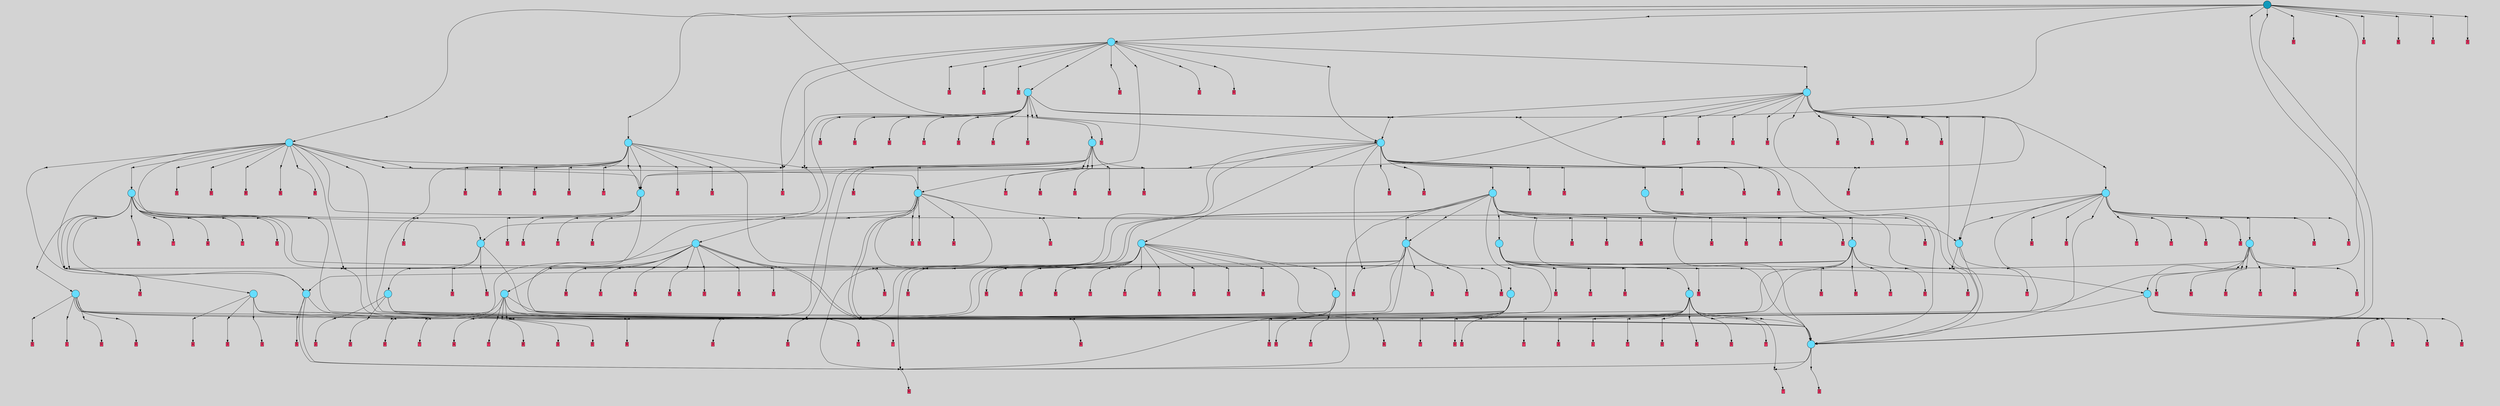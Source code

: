 // File exported with GEGELATI v1.3.1
// On the 2024-07-08 18:22:41
// With the MARL::MarlTPGGraphDotExporter
digraph{
	graph[pad = "0.212, 0.055" bgcolor = lightgray]
	node[shape=circle style = filled label = ""]
		T40 [fillcolor="#66ddff"]
		T45 [fillcolor="#66ddff"]
		T64 [fillcolor="#66ddff"]
		T153 [fillcolor="#66ddff"]
		T233 [fillcolor="#66ddff"]
		T340 [fillcolor="#66ddff"]
		T366 [fillcolor="#66ddff"]
		T512 [fillcolor="#66ddff"]
		T529 [fillcolor="#66ddff"]
		T558 [fillcolor="#66ddff"]
		T711 [fillcolor="#66ddff"]
		T928 [fillcolor="#66ddff"]
		T1001 [fillcolor="#66ddff"]
		T1027 [fillcolor="#66ddff"]
		T1064 [fillcolor="#66ddff"]
		T1141 [fillcolor="#66ddff"]
		T1180 [fillcolor="#66ddff"]
		T1234 [fillcolor="#66ddff"]
		T1347 [fillcolor="#66ddff"]
		T1414 [fillcolor="#66ddff"]
		T1433 [fillcolor="#66ddff"]
		T1586 [fillcolor="#66ddff"]
		T1817 [fillcolor="#66ddff"]
		T2084 [fillcolor="#66ddff"]
		T2130 [fillcolor="#66ddff"]
		T2286 [fillcolor="#66ddff"]
		T2462 [fillcolor="#66ddff"]
		T3149 [fillcolor="#66ddff"]
		T3534 [fillcolor="#66ddff"]
		T3561 [fillcolor="#66ddff"]
		T4014 [fillcolor="#66ddff"]
		T5422 [fillcolor="#1199bb"]
		P55082 [fillcolor="#cccccc" shape=point] //
		I55082 [shape=box style=invis label="8|6&2|6#3|3&#92;n1|0&0|5#2|2&#92;n7|5&2|0#0|6&#92;n0|5&3|0#2|5&#92;n3|4&1|1#0|7&#92;n"]
		P55082 -> I55082[style=invis]
		A38482 [fillcolor="#ff3366" shape=box margin=0.03 width=0 height=0 label="6"]
		T40 -> P55082 -> A38482
		P55083 [fillcolor="#cccccc" shape=point] //
		I55083 [shape=box style=invis label="7|2&2|0#3|7&#92;n5|4&2|3#0|6&#92;n5|7&0|5#1|4&#92;n2|5&3|4#0|5&#92;n7|1&3|7#0|3&#92;n4|2&3|2#0|2&#92;n3|4&0|3#1|3&#92;n7|2&2|2#0|4&#92;n2|3&0|1#0|6&#92;n5|7&2|3#3|7&#92;n"]
		P55083 -> I55083[style=invis]
		A38483 [fillcolor="#ff3366" shape=box margin=0.03 width=0 height=0 label="7"]
		T40 -> P55083 -> A38483
		T40 -> P55082
		P55084 [fillcolor="#cccccc" shape=point] //
		I55084 [shape=box style=invis label="8|2&4|4#3|1&#92;n4|5&2|6#3|5&#92;n2|2&3|1#3|7&#92;n2|3&1|5#1|6&#92;n"]
		P55084 -> I55084[style=invis]
		A38484 [fillcolor="#ff3366" shape=box margin=0.03 width=0 height=0 label="5"]
		T40 -> P55084 -> A38484
		P55085 [fillcolor="#cccccc" shape=point] //
		I55085 [shape=box style=invis label="7|3&3|1#4|6&#92;n1|0&4|3#4|6&#92;n2|5&1|6#3|5&#92;n2|5&0|3#3|4&#92;n4|1&2|2#1|6&#92;n1|3&1|1#2|7&#92;n1|0&1|1#2|0&#92;n"]
		P55085 -> I55085[style=invis]
		A38485 [fillcolor="#ff3366" shape=box margin=0.03 width=0 height=0 label="7"]
		T45 -> P55085 -> A38485
		P55086 [fillcolor="#cccccc" shape=point] //
		I55086 [shape=box style=invis label="3|0&0|4#3|6&#92;n0|4&1|3#2|6&#92;n5|6&2|0#0|4&#92;n0|6&1|2#1|1&#92;n1|3&3|7#3|1&#92;n4|4&3|0#0|1&#92;n6|1&1|6#3|7&#92;n5|4&4|2#3|2&#92;n5|5&1|1#4|6&#92;n"]
		P55086 -> I55086[style=invis]
		A38486 [fillcolor="#ff3366" shape=box margin=0.03 width=0 height=0 label="8"]
		T45 -> P55086 -> A38486
		P55087 [fillcolor="#cccccc" shape=point] //
		I55087 [shape=box style=invis label="0|5&4|2#1|6&#92;n1|3&2|4#1|2&#92;n4|7&4|7#1|0&#92;n0|4&3|7#2|7&#92;n7|0&2|2#1|5&#92;n6|5&4|2#1|1&#92;n8|0&3|3#0|1&#92;n3|4&4|3#2|1&#92;n7|3&0|7#4|3&#92;n3|5&3|1#3|5&#92;n"]
		P55087 -> I55087[style=invis]
		A38487 [fillcolor="#ff3366" shape=box margin=0.03 width=0 height=0 label="0"]
		T45 -> P55087 -> A38487
		T64 -> P55082
		P55088 [fillcolor="#cccccc" shape=point] //
		I55088 [shape=box style=invis label="7|1&3|4#1|6&#92;n2|5&2|5#1|0&#92;n7|6&4|7#0|1&#92;n7|3&1|3#0|6&#92;n"]
		P55088 -> I55088[style=invis]
		A38488 [fillcolor="#ff3366" shape=box margin=0.03 width=0 height=0 label="7"]
		T64 -> P55088 -> A38488
		P55089 [fillcolor="#cccccc" shape=point] //
		I55089 [shape=box style=invis label="3|4&0|1#1|7&#92;n4|0&2|2#1|3&#92;n7|0&2|0#4|1&#92;n7|2&4|0#2|0&#92;n6|7&2|0#1|7&#92;n2|2&2|1#3|0&#92;n7|0&3|6#1|6&#92;n2|0&2|3#0|4&#92;n"]
		P55089 -> I55089[style=invis]
		A38489 [fillcolor="#ff3366" shape=box margin=0.03 width=0 height=0 label="2"]
		T64 -> P55089 -> A38489
		P55090 [fillcolor="#cccccc" shape=point] //
		I55090 [shape=box style=invis label="2|3&3|1#4|6&#92;n2|5&1|6#3|5&#92;n2|5&0|3#3|4&#92;n4|1&2|2#1|6&#92;n1|0&1|1#2|0&#92;n1|3&1|1#2|7&#92;n"]
		P55090 -> I55090[style=invis]
		A38490 [fillcolor="#ff3366" shape=box margin=0.03 width=0 height=0 label="7"]
		T153 -> P55090 -> A38490
		T153 -> P55086
		P55091 [fillcolor="#cccccc" shape=point] //
		I55091 [shape=box style=invis label="7|6&4|7#0|1&#92;n2|5&2|5#1|0&#92;n7|1&3|4#1|6&#92;n4|3&1|3#0|6&#92;n"]
		P55091 -> I55091[style=invis]
		A38491 [fillcolor="#ff3366" shape=box margin=0.03 width=0 height=0 label="6"]
		T153 -> P55091 -> A38491
		P55092 [fillcolor="#cccccc" shape=point] //
		I55092 [shape=box style=invis label="8|4&2|4#1|7&#92;n8|3&1|3#4|7&#92;n"]
		P55092 -> I55092[style=invis]
		A38492 [fillcolor="#ff3366" shape=box margin=0.03 width=0 height=0 label="2"]
		T153 -> P55092 -> A38492
		P55093 [fillcolor="#cccccc" shape=point] //
		I55093 [shape=box style=invis label="7|3&1|1#1|5&#92;n7|3&0|7#0|5&#92;n0|7&2|4#2|1&#92;n7|7&4|6#4|6&#92;n6|7&0|7#3|5&#92;n"]
		P55093 -> I55093[style=invis]
		A38493 [fillcolor="#ff3366" shape=box margin=0.03 width=0 height=0 label="3"]
		T153 -> P55093 -> A38493
		T233 -> P55090
		P55094 [fillcolor="#cccccc" shape=point] //
		I55094 [shape=box style=invis label="1|0&3|4#0|0&#92;n7|3&2|6#0|6&#92;n"]
		P55094 -> I55094[style=invis]
		A38494 [fillcolor="#ff3366" shape=box margin=0.03 width=0 height=0 label="3"]
		T233 -> P55094 -> A38494
		P55095 [fillcolor="#cccccc" shape=point] //
		I55095 [shape=box style=invis label="1|0&1|1#2|0&#92;n2|5&1|6#3|5&#92;n2|5&0|3#3|1&#92;n2|3&3|1#4|6&#92;n1|3&1|1#2|7&#92;n4|7&4|3#4|2&#92;n"]
		P55095 -> I55095[style=invis]
		T233 -> P55095 -> T153
		P55096 [fillcolor="#cccccc" shape=point] //
		I55096 [shape=box style=invis label="6|5&3|2#4|7&#92;n8|0&0|5#4|0&#92;n1|6&4|5#2|3&#92;n"]
		P55096 -> I55096[style=invis]
		A38495 [fillcolor="#ff3366" shape=box margin=0.03 width=0 height=0 label="5"]
		T233 -> P55096 -> A38495
		T340 -> P55091
		P55097 [fillcolor="#cccccc" shape=point] //
		I55097 [shape=box style=invis label="2|3&3|1#4|6&#92;n4|1&2|2#1|6&#92;n2|5&0|3#3|4&#92;n2|5&1|6#3|5&#92;n1|0&1|1#2|0&#92;n1|1&1|1#2|7&#92;n"]
		P55097 -> I55097[style=invis]
		A38496 [fillcolor="#ff3366" shape=box margin=0.03 width=0 height=0 label="5"]
		T340 -> P55097 -> A38496
		P55098 [fillcolor="#cccccc" shape=point] //
		I55098 [shape=box style=invis label="4|3&2|2#4|6&#92;n3|0&2|3#4|0&#92;n"]
		P55098 -> I55098[style=invis]
		A38497 [fillcolor="#ff3366" shape=box margin=0.03 width=0 height=0 label="3"]
		T340 -> P55098 -> A38497
		P55099 [fillcolor="#cccccc" shape=point] //
		I55099 [shape=box style=invis label="2|7&4|2#0|6&#92;n0|5&4|2#0|4&#92;n6|5&3|2#4|6&#92;n8|6&0|5#4|0&#92;n1|6&4|5#2|3&#92;n"]
		P55099 -> I55099[style=invis]
		A38498 [fillcolor="#ff3366" shape=box margin=0.03 width=0 height=0 label="5"]
		T340 -> P55099 -> A38498
		P55100 [fillcolor="#cccccc" shape=point] //
		I55100 [shape=box style=invis label="2|2&1|3#3|0&#92;n3|0&3|0#4|2&#92;n7|3&3|1#4|0&#92;n3|6&1|6#2|1&#92;n1|6&1|1#3|2&#92;n0|0&2|0#2|4&#92;n0|4&4|1#2|3&#92;n1|1&3|3#1|7&#92;n"]
		P55100 -> I55100[style=invis]
		A38499 [fillcolor="#ff3366" shape=box margin=0.03 width=0 height=0 label="0"]
		T340 -> P55100 -> A38499
		T340 -> P55090
		P55101 [fillcolor="#cccccc" shape=point] //
		I55101 [shape=box style=invis label="7|2&2|0#3|7&#92;n5|4&2|3#0|6&#92;n5|7&0|5#1|4&#92;n4|1&3|7#0|3&#92;n4|2&3|2#0|2&#92;n3|4&0|3#1|3&#92;n5|6&4|3#3|7&#92;n2|3&0|1#0|6&#92;n7|2&2|2#0|4&#92;n5|7&2|3#3|7&#92;n"]
		P55101 -> I55101[style=invis]
		A38500 [fillcolor="#ff3366" shape=box margin=0.03 width=0 height=0 label="7"]
		T340 -> P55101 -> A38500
		P55102 [fillcolor="#cccccc" shape=point] //
		I55102 [shape=box style=invis label="8|6&2|6#3|3&#92;n3|4&1|1#0|7&#92;n7|5&2|0#0|6&#92;n0|3&1|5#0|6&#92;n8|0&0|5#2|2&#92;n"]
		P55102 -> I55102[style=invis]
		A38501 [fillcolor="#ff3366" shape=box margin=0.03 width=0 height=0 label="5"]
		T340 -> P55102 -> A38501
		P55103 [fillcolor="#cccccc" shape=point] //
		I55103 [shape=box style=invis label="0|0&1|6#4|0&#92;n8|4&3|7#4|4&#92;n0|5&1|3#1|3&#92;n1|3&2|1#2|6&#92;n7|2&2|7#4|5&#92;n5|4&3|4#3|2&#92;n2|5&1|1#4|6&#92;n0|1&0|4#4|7&#92;n"]
		P55103 -> I55103[style=invis]
		A38502 [fillcolor="#ff3366" shape=box margin=0.03 width=0 height=0 label="8"]
		T366 -> P55103 -> A38502
		P55104 [fillcolor="#cccccc" shape=point] //
		I55104 [shape=box style=invis label="1|0&1|1#0|0&#92;n8|7&0|5#3|7&#92;n2|3&3|1#1|6&#92;n2|5&0|4#3|4&#92;n1|3&1|1#2|7&#92;n1|7&1|0#0|3&#92;n4|1&2|2#1|6&#92;n"]
		P55104 -> I55104[style=invis]
		T366 -> P55104 -> T340
		P55105 [fillcolor="#cccccc" shape=point] //
		I55105 [shape=box style=invis label="1|0&0|5#2|2&#92;n3|4&1|1#0|7&#92;n0|5&3|0#2|5&#92;n7|5&2|0#0|1&#92;n8|1&3|6#2|4&#92;n"]
		P55105 -> I55105[style=invis]
		A38503 [fillcolor="#ff3366" shape=box margin=0.03 width=0 height=0 label="6"]
		T366 -> P55105 -> A38503
		T366 -> P55087
		T512 -> P55090
		P55106 [fillcolor="#cccccc" shape=point] //
		I55106 [shape=box style=invis label="8|6&2|6#3|3&#92;n1|0&0|5#2|5&#92;n3|4&1|1#0|7&#92;n0|5&3|0#2|5&#92;n7|5&2|0#0|6&#92;n"]
		P55106 -> I55106[style=invis]
		A38504 [fillcolor="#ff3366" shape=box margin=0.03 width=0 height=0 label="6"]
		T512 -> P55106 -> A38504
		P55107 [fillcolor="#cccccc" shape=point] //
		I55107 [shape=box style=invis label="6|6&2|1#4|6&#92;n1|1&1|5#4|4&#92;n3|6&2|7#2|1&#92;n4|1&1|6#2|1&#92;n0|0&0|0#3|5&#92;n4|0&1|7#3|4&#92;n"]
		P55107 -> I55107[style=invis]
		A38505 [fillcolor="#ff3366" shape=box margin=0.03 width=0 height=0 label="0"]
		T512 -> P55107 -> A38505
		P55108 [fillcolor="#cccccc" shape=point] //
		I55108 [shape=box style=invis label="5|3&3|7#1|0&#92;n1|5&2|7#3|2&#92;n7|6&1|0#4|3&#92;n1|6&4|4#0|3&#92;n2|4&0|0#2|7&#92;n1|0&3|6#2|7&#92;n4|2&2|3#0|0&#92;n2|1&1|3#4|4&#92;n"]
		P55108 -> I55108[style=invis]
		A38506 [fillcolor="#ff3366" shape=box margin=0.03 width=0 height=0 label="5"]
		T512 -> P55108 -> A38506
		P55109 [fillcolor="#cccccc" shape=point] //
		I55109 [shape=box style=invis label="5|7&2|6#0|4&#92;n5|4&4|2#4|2&#92;n0|4&1|3#2|6&#92;n5|6&2|0#0|4&#92;n8|7&1|1#0|2&#92;n7|3&3|7#3|1&#92;n4|4&3|0#0|3&#92;n0|6&1|2#1|1&#92;n3|0&0|4#3|6&#92;n5|5&1|1#4|6&#92;n"]
		P55109 -> I55109[style=invis]
		A38507 [fillcolor="#ff3366" shape=box margin=0.03 width=0 height=0 label="1"]
		T512 -> P55109 -> A38507
		P55110 [fillcolor="#cccccc" shape=point] //
		I55110 [shape=box style=invis label="6|7&2|1#4|6&#92;n3|6&2|7#2|1&#92;n0|0&0|0#3|0&#92;n3|6&1|2#4|2&#92;n4|1&1|6#2|1&#92;n1|1&1|5#4|4&#92;n"]
		P55110 -> I55110[style=invis]
		A38508 [fillcolor="#ff3366" shape=box margin=0.03 width=0 height=0 label="0"]
		T512 -> P55110 -> A38508
		P55111 [fillcolor="#cccccc" shape=point] //
		I55111 [shape=box style=invis label="0|5&4|2#1|6&#92;n1|3&3|4#1|2&#92;n4|7&4|7#1|0&#92;n3|5&3|1#3|5&#92;n7|0&2|2#1|5&#92;n6|5&4|2#1|1&#92;n8|0&3|3#0|1&#92;n3|4&4|3#2|1&#92;n7|3&0|7#4|3&#92;n0|4&3|7#2|7&#92;n"]
		P55111 -> I55111[style=invis]
		A38509 [fillcolor="#ff3366" shape=box margin=0.03 width=0 height=0 label="0"]
		T512 -> P55111 -> A38509
		T512 -> P55110
		T529 -> P55090
		P55112 [fillcolor="#cccccc" shape=point] //
		I55112 [shape=box style=invis label="8|2&2|1#1|5&#92;n3|6&2|7#2|1&#92;n6|1&1|5#4|4&#92;n3|6&1|2#4|2&#92;n3|1&1|6#2|1&#92;n5|0&0|0#3|0&#92;n"]
		P55112 -> I55112[style=invis]
		A38510 [fillcolor="#ff3366" shape=box margin=0.03 width=0 height=0 label="0"]
		T529 -> P55112 -> A38510
		T529 -> P55087
		P55113 [fillcolor="#cccccc" shape=point] //
		I55113 [shape=box style=invis label="8|6&2|4#3|3&#92;n1|0&0|5#2|2&#92;n7|5&2|0#0|6&#92;n0|5&3|0#2|5&#92;n6|1&0|4#1|3&#92;n3|4&1|1#0|7&#92;n"]
		P55113 -> I55113[style=invis]
		A38511 [fillcolor="#ff3366" shape=box margin=0.03 width=0 height=0 label="6"]
		T529 -> P55113 -> A38511
		P55114 [fillcolor="#cccccc" shape=point] //
		I55114 [shape=box style=invis label="2|3&3|1#4|6&#92;n0|3&0|5#2|2&#92;n2|5&1|6#3|5&#92;n1|0&1|1#2|0&#92;n4|1&2|2#1|6&#92;n2|5&0|3#3|4&#92;n1|3&1|1#2|7&#92;n"]
		P55114 -> I55114[style=invis]
		A38512 [fillcolor="#ff3366" shape=box margin=0.03 width=0 height=0 label="6"]
		T529 -> P55114 -> A38512
		P55115 [fillcolor="#cccccc" shape=point] //
		I55115 [shape=box style=invis label="6|7&0|7#3|5&#92;n7|3&1|1#1|5&#92;n4|6&3|3#0|4&#92;n0|7&2|5#2|1&#92;n"]
		P55115 -> I55115[style=invis]
		A38513 [fillcolor="#ff3366" shape=box margin=0.03 width=0 height=0 label="3"]
		T529 -> P55115 -> A38513
		P55116 [fillcolor="#cccccc" shape=point] //
		I55116 [shape=box style=invis label="2|3&3|1#4|6&#92;n6|5&1|3#2|3&#92;n2|5&0|3#3|4&#92;n2|5&1|6#3|5&#92;n4|1&2|2#1|6&#92;n1|0&1|1#2|0&#92;n1|3&1|1#2|7&#92;n"]
		P55116 -> I55116[style=invis]
		A38514 [fillcolor="#ff3366" shape=box margin=0.03 width=0 height=0 label="7"]
		T529 -> P55116 -> A38514
		P55117 [fillcolor="#cccccc" shape=point] //
		I55117 [shape=box style=invis label="5|6&0|7#3|0&#92;n4|1&3|0#0|3&#92;n0|0&0|0#4|5&#92;n2|0&4|1#2|5&#92;n7|4&2|1#1|1&#92;n"]
		P55117 -> I55117[style=invis]
		A38515 [fillcolor="#ff3366" shape=box margin=0.03 width=0 height=0 label="4"]
		T529 -> P55117 -> A38515
		P55118 [fillcolor="#cccccc" shape=point] //
		I55118 [shape=box style=invis label="6|7&2|1#4|6&#92;n1|1&1|5#4|4&#92;n3|6&2|7#2|1&#92;n0|0&0|0#3|5&#92;n3|6&1|2#4|2&#92;n4|1&1|6#2|1&#92;n4|0&1|7#3|4&#92;n"]
		P55118 -> I55118[style=invis]
		A38516 [fillcolor="#ff3366" shape=box margin=0.03 width=0 height=0 label="0"]
		T558 -> P55118 -> A38516
		P55119 [fillcolor="#cccccc" shape=point] //
		I55119 [shape=box style=invis label="3|5&2|2#2|4&#92;n5|3&0|6#1|0&#92;n3|0&4|6#4|2&#92;n0|6&2|6#0|0&#92;n7|5&3|1#2|1&#92;n3|4&1|5#0|7&#92;n"]
		P55119 -> I55119[style=invis]
		A38517 [fillcolor="#ff3366" shape=box margin=0.03 width=0 height=0 label="7"]
		T558 -> P55119 -> A38517
		T558 -> P55082
		P55120 [fillcolor="#cccccc" shape=point] //
		I55120 [shape=box style=invis label="3|3&2|5#4|0&#92;n3|0&3|5#2|0&#92;n"]
		P55120 -> I55120[style=invis]
		A38518 [fillcolor="#ff3366" shape=box margin=0.03 width=0 height=0 label="5"]
		T558 -> P55120 -> A38518
		T558 -> P55110
		P55121 [fillcolor="#cccccc" shape=point] //
		I55121 [shape=box style=invis label="3|0&2|7#0|6&#92;n5|4&3|2#0|1&#92;n7|2&3|3#3|1&#92;n"]
		P55121 -> I55121[style=invis]
		A38519 [fillcolor="#ff3366" shape=box margin=0.03 width=0 height=0 label="7"]
		T711 -> P55121 -> A38519
		P55122 [fillcolor="#cccccc" shape=point] //
		I55122 [shape=box style=invis label="5|7&3|6#2|4&#92;n7|7&4|6#4|6&#92;n7|3&1|1#1|5&#92;n4|6&3|6#0|4&#92;n0|7&2|4#2|1&#92;n6|7&0|7#3|5&#92;n"]
		P55122 -> I55122[style=invis]
		A38520 [fillcolor="#ff3366" shape=box margin=0.03 width=0 height=0 label="3"]
		T711 -> P55122 -> A38520
		P55123 [fillcolor="#cccccc" shape=point] //
		I55123 [shape=box style=invis label="0|7&2|4#2|1&#92;n7|3&1|1#1|5&#92;n4|6&3|3#0|4&#92;n7|7&4|6#4|6&#92;n6|7&0|7#3|5&#92;n"]
		P55123 -> I55123[style=invis]
		A38521 [fillcolor="#ff3366" shape=box margin=0.03 width=0 height=0 label="3"]
		T711 -> P55123 -> A38521
		P55124 [fillcolor="#cccccc" shape=point] //
		I55124 [shape=box style=invis label="5|2&1|1#2|3&#92;n5|7&0|4#4|5&#92;n1|2&4|2#4|7&#92;n0|2&4|1#1|7&#92;n3|6&3|5#0|6&#92;n6|2&4|0#3|2&#92;n3|5&1|4#4|7&#92;n7|0&0|0#4|5&#92;n"]
		P55124 -> I55124[style=invis]
		A38522 [fillcolor="#ff3366" shape=box margin=0.03 width=0 height=0 label="4"]
		T711 -> P55124 -> A38522
		T711 -> P55090
		P55125 [fillcolor="#cccccc" shape=point] //
		I55125 [shape=box style=invis label="3|4&2|2#2|2&#92;n3|0&2|5#0|5&#92;n"]
		P55125 -> I55125[style=invis]
		A38523 [fillcolor="#ff3366" shape=box margin=0.03 width=0 height=0 label="3"]
		T711 -> P55125 -> A38523
		P55126 [fillcolor="#cccccc" shape=point] //
		I55126 [shape=box style=invis label="8|0&3|3#0|1&#92;n1|3&2|4#1|2&#92;n4|7&4|7#1|0&#92;n4|4&0|1#0|5&#92;n7|0&3|2#1|5&#92;n3|4&4|2#2|1&#92;n0|2&3|6#2|1&#92;n0|4&3|7#2|0&#92;n3|7&3|1#3|5&#92;n"]
		P55126 -> I55126[style=invis]
		A38524 [fillcolor="#ff3366" shape=box margin=0.03 width=0 height=0 label="0"]
		T711 -> P55126 -> A38524
		T928 -> P55090
		P55127 [fillcolor="#cccccc" shape=point] //
		I55127 [shape=box style=invis label="3|0&2|5#0|5&#92;n3|4&2|2#0|2&#92;n"]
		P55127 -> I55127[style=invis]
		A38525 [fillcolor="#ff3366" shape=box margin=0.03 width=0 height=0 label="3"]
		T928 -> P55127 -> A38525
		P55128 [fillcolor="#cccccc" shape=point] //
		I55128 [shape=box style=invis label="1|3&1|1#2|7&#92;n2|5&1|6#3|5&#92;n2|5&0|3#3|4&#92;n4|1&2|2#1|6&#92;n3|1&3|3#4|5&#92;n1|0&1|1#2|0&#92;n2|3&3|1#4|6&#92;n"]
		P55128 -> I55128[style=invis]
		A38526 [fillcolor="#ff3366" shape=box margin=0.03 width=0 height=0 label="7"]
		T928 -> P55128 -> A38526
		P55129 [fillcolor="#cccccc" shape=point] //
		I55129 [shape=box style=invis label="0|0&0|0#2|4&#92;n6|3&0|4#0|2&#92;n3|6&2|7#2|1&#92;n6|7&2|1#0|6&#92;n3|6&1|2#4|2&#92;n"]
		P55129 -> I55129[style=invis]
		A38527 [fillcolor="#ff3366" shape=box margin=0.03 width=0 height=0 label="0"]
		T928 -> P55129 -> A38527
		P55130 [fillcolor="#cccccc" shape=point] //
		I55130 [shape=box style=invis label="3|0&2|5#0|5&#92;n3|4&2|2#2|0&#92;n"]
		P55130 -> I55130[style=invis]
		A38528 [fillcolor="#ff3366" shape=box margin=0.03 width=0 height=0 label="3"]
		T928 -> P55130 -> A38528
		P55131 [fillcolor="#cccccc" shape=point] //
		I55131 [shape=box style=invis label="5|2&1|1#2|2&#92;n5|7&0|4#4|5&#92;n0|2&4|1#1|7&#92;n1|2&4|2#4|7&#92;n6|2&4|0#3|2&#92;n8|6&1|4#3|3&#92;n3|5&1|4#4|7&#92;n7|0&0|0#4|5&#92;n"]
		P55131 -> I55131[style=invis]
		A38529 [fillcolor="#ff3366" shape=box margin=0.03 width=0 height=0 label="4"]
		T1001 -> P55131 -> A38529
		P55132 [fillcolor="#cccccc" shape=point] //
		I55132 [shape=box style=invis label="1|3&3|1#4|6&#92;n2|5&1|6#3|5&#92;n1|0&1|1#2|0&#92;n3|2&4|5#4|4&#92;n2|5&0|3#3|4&#92;n1|3&1|1#2|7&#92;n"]
		P55132 -> I55132[style=invis]
		A38530 [fillcolor="#ff3366" shape=box margin=0.03 width=0 height=0 label="7"]
		T1001 -> P55132 -> A38530
		T1001 -> P55125
		T1001 -> P55126
		P55133 [fillcolor="#cccccc" shape=point] //
		I55133 [shape=box style=invis label="2|1&1|0#4|2&#92;n2|5&2|1#4|6&#92;n0|0&1|1#3|1&#92;n3|1&4|2#3|2&#92;n5|3&0|0#2|0&#92;n"]
		P55133 -> I55133[style=invis]
		A38531 [fillcolor="#ff3366" shape=box margin=0.03 width=0 height=0 label="8"]
		T1001 -> P55133 -> A38531
		P55134 [fillcolor="#cccccc" shape=point] //
		I55134 [shape=box style=invis label="0|7&2|4#2|1&#92;n7|6&4|6#4|6&#92;n4|6&3|3#0|4&#92;n7|3&1|1#1|5&#92;n"]
		P55134 -> I55134[style=invis]
		A38532 [fillcolor="#ff3366" shape=box margin=0.03 width=0 height=0 label="3"]
		T1001 -> P55134 -> A38532
		T1001 -> P55091
		T1001 -> P55086
		T1027 -> P55121
		T1027 -> P55090
		P55135 [fillcolor="#cccccc" shape=point] //
		I55135 [shape=box style=invis label="0|2&3|6#2|1&#92;n4|7&4|7#1|0&#92;n4|4&0|1#0|5&#92;n7|0&3|2#1|5&#92;n3|4&4|2#2|1&#92;n1|3&2|4#1|2&#92;n0|4&3|7#2|0&#92;n3|7&2|1#3|5&#92;n5|3&0|3#3|1&#92;n"]
		P55135 -> I55135[style=invis]
		A38533 [fillcolor="#ff3366" shape=box margin=0.03 width=0 height=0 label="0"]
		T1027 -> P55135 -> A38533
		P55136 [fillcolor="#cccccc" shape=point] //
		I55136 [shape=box style=invis label="4|7&0|7#0|5&#92;n4|7&3|3#0|4&#92;n0|7&2|2#0|1&#92;n7|7&1|1#1|2&#92;n2|2&2|5#4|4&#92;n6|4&2|0#1|2&#92;n1|0&2|2#0|2&#92;n"]
		P55136 -> I55136[style=invis]
		A38534 [fillcolor="#ff3366" shape=box margin=0.03 width=0 height=0 label="3"]
		T1027 -> P55136 -> A38534
		P55137 [fillcolor="#cccccc" shape=point] //
		I55137 [shape=box style=invis label="5|7&0|5#1|4&#92;n7|2&2|0#3|7&#92;n5|4&2|3#0|6&#92;n3|4&1|2#0|7&#92;n2|5&3|4#0|5&#92;n7|1&3|7#0|3&#92;n4|2&3|2#0|2&#92;n7|2&2|1#0|4&#92;n2|3&0|1#0|6&#92;n5|7&2|3#3|7&#92;n"]
		P55137 -> I55137[style=invis]
		A38535 [fillcolor="#ff3366" shape=box margin=0.03 width=0 height=0 label="7"]
		T1027 -> P55137 -> A38535
		T1027 -> P55091
		P55138 [fillcolor="#cccccc" shape=point] //
		I55138 [shape=box style=invis label="3|6&1|0#0|5&#92;n0|1&0|3#0|2&#92;n2|7&4|0#4|3&#92;n3|6&1|5#3|7&#92;n3|0&2|7#2|1&#92;n"]
		P55138 -> I55138[style=invis]
		A38536 [fillcolor="#ff3366" shape=box margin=0.03 width=0 height=0 label="0"]
		T1064 -> P55138 -> A38536
		P55139 [fillcolor="#cccccc" shape=point] //
		I55139 [shape=box style=invis label="3|6&2|7#2|1&#92;n6|7&2|1#4|6&#92;n0|0&0|0#3|0&#92;n3|6&1|0#4|2&#92;n4|1&1|6#2|1&#92;n1|1&1|5#4|4&#92;n4|0&2|1#4|4&#92;n"]
		P55139 -> I55139[style=invis]
		A38537 [fillcolor="#ff3366" shape=box margin=0.03 width=0 height=0 label="0"]
		T1064 -> P55139 -> A38537
		T1064 -> P55090
		P55140 [fillcolor="#cccccc" shape=point] //
		I55140 [shape=box style=invis label="5|4&2|3#4|0&#92;n6|4&3|7#3|3&#92;n7|3&3|6#2|3&#92;n7|3&1|0#3|0&#92;n1|5&2|3#4|5&#92;n5|3&3|1#4|7&#92;n1|6&0|0#4|5&#92;n"]
		P55140 -> I55140[style=invis]
		A38538 [fillcolor="#ff3366" shape=box margin=0.03 width=0 height=0 label="1"]
		T1064 -> P55140 -> A38538
		P55141 [fillcolor="#cccccc" shape=point] //
		I55141 [shape=box style=invis label="5|7&2|3#3|7&#92;n2|0&4|7#2|7&#92;n2|5&0|3#1|7&#92;n7|6&1|7#0|3&#92;n7|6&1|1#4|4&#92;n7|7&1|4#1|6&#92;n1|3&4|2#3|2&#92;n4|7&2|4#2|7&#92;n1|5&2|1#3|7&#92;n2|6&4|7#0|5&#92;n"]
		P55141 -> I55141[style=invis]
		T1064 -> P55141 -> T64
		P55142 [fillcolor="#cccccc" shape=point] //
		I55142 [shape=box style=invis label="1|0&1|1#2|1&#92;n2|5&0|3#3|4&#92;n1|3&1|1#2|0&#92;n2|1&4|1#4|7&#92;n7|5&4|6#3|5&#92;n3|4&0|6#1|3&#92;n"]
		P55142 -> I55142[style=invis]
		A38539 [fillcolor="#ff3366" shape=box margin=0.03 width=0 height=0 label="6"]
		T1064 -> P55142 -> A38539
		P55143 [fillcolor="#cccccc" shape=point] //
		I55143 [shape=box style=invis label="3|0&2|5#0|5&#92;n3|4&2|2#2|6&#92;n"]
		P55143 -> I55143[style=invis]
		A38540 [fillcolor="#ff3366" shape=box margin=0.03 width=0 height=0 label="3"]
		T1064 -> P55143 -> A38540
		P55144 [fillcolor="#cccccc" shape=point] //
		I55144 [shape=box style=invis label="1|0&1|1#2|1&#92;n2|5&0|3#3|4&#92;n1|3&1|1#2|0&#92;n1|1&3|2#0|1&#92;n3|4&0|6#1|3&#92;n7|5&1|6#3|5&#92;n"]
		P55144 -> I55144[style=invis]
		A38541 [fillcolor="#ff3366" shape=box margin=0.03 width=0 height=0 label="7"]
		T1064 -> P55144 -> A38541
		P55145 [fillcolor="#cccccc" shape=point] //
		I55145 [shape=box style=invis label="7|0&4|2#0|1&#92;n6|7&4|1#4|6&#92;n3|6&2|7#2|1&#92;n1|1&1|5#4|4&#92;n0|0&0|0#3|5&#92;n4|0&1|7#3|4&#92;n2|0&1|0#2|2&#92;n"]
		P55145 -> I55145[style=invis]
		A38542 [fillcolor="#ff3366" shape=box margin=0.03 width=0 height=0 label="0"]
		T1141 -> P55145 -> A38542
		P55146 [fillcolor="#cccccc" shape=point] //
		I55146 [shape=box style=invis label="7|7&2|6#0|6&#92;n"]
		P55146 -> I55146[style=invis]
		A38543 [fillcolor="#ff3366" shape=box margin=0.03 width=0 height=0 label="3"]
		T1141 -> P55146 -> A38543
		P55147 [fillcolor="#cccccc" shape=point] //
		I55147 [shape=box style=invis label="2|2&0|1#3|3&#92;n6|7&1|1#2|7&#92;n7|2&1|6#4|3&#92;n6|7&0|6#3|1&#92;n2|0&2|4#3|2&#92;n"]
		P55147 -> I55147[style=invis]
		A38544 [fillcolor="#ff3366" shape=box margin=0.03 width=0 height=0 label="7"]
		T1141 -> P55147 -> A38544
		T1141 -> P55106
		P55148 [fillcolor="#cccccc" shape=point] //
		I55148 [shape=box style=invis label="1|2&2|0#3|0&#92;n2|0&2|5#1|5&#92;n6|2&4|2#1|7&#92;n7|5&4|4#0|1&#92;n7|6&0|1#2|0&#92;n5|4&1|1#2|1&#92;n4|3&0|3#2|7&#92;n"]
		P55148 -> I55148[style=invis]
		A38545 [fillcolor="#ff3366" shape=box margin=0.03 width=0 height=0 label="4"]
		T1141 -> P55148 -> A38545
		P55149 [fillcolor="#cccccc" shape=point] //
		I55149 [shape=box style=invis label="1|1&1|1#2|2&#92;n8|5&3|1#4|6&#92;n1|0&0|4#2|7&#92;n3|3&0|5#4|1&#92;n"]
		P55149 -> I55149[style=invis]
		T1180 -> P55149 -> T233
		P55150 [fillcolor="#cccccc" shape=point] //
		I55150 [shape=box style=invis label="4|0&2|2#0|4&#92;n2|2&1|6#3|7&#92;n6|5&1|2#4|6&#92;n"]
		P55150 -> I55150[style=invis]
		A38546 [fillcolor="#ff3366" shape=box margin=0.03 width=0 height=0 label="5"]
		T1180 -> P55150 -> A38546
		T1180 -> P55082
		T1180 -> P55139
		T1180 -> P55090
		T1180 -> P55090
		P55151 [fillcolor="#cccccc" shape=point] //
		I55151 [shape=box style=invis label="7|1&3|6#2|4&#92;n8|4&3|7#3|3&#92;n8|0&0|7#1|7&#92;n7|3&1|0#3|0&#92;n1|5&2|3#4|5&#92;n7|1&4|0#1|1&#92;n5|4&2|3#4|0&#92;n1|6&0|0#4|5&#92;n"]
		P55151 -> I55151[style=invis]
		A38547 [fillcolor="#ff3366" shape=box margin=0.03 width=0 height=0 label="1"]
		T1180 -> P55151 -> A38547
		P55152 [fillcolor="#cccccc" shape=point] //
		I55152 [shape=box style=invis label="5|4&1|1#2|1&#92;n1|6&1|5#0|7&#92;n7|5&4|4#0|1&#92;n2|0&2|5#1|5&#92;n5|3&0|3#2|7&#92;n0|6&0|1#4|0&#92;n"]
		P55152 -> I55152[style=invis]
		A38548 [fillcolor="#ff3366" shape=box margin=0.03 width=0 height=0 label="4"]
		T1180 -> P55152 -> A38548
		P55153 [fillcolor="#cccccc" shape=point] //
		I55153 [shape=box style=invis label="5|4&2|3#0|6&#92;n3|3&4|3#4|1&#92;n7|0&4|1#3|6&#92;n7|7&2|3#1|2&#92;n2|7&0|7#2|6&#92;n3|4&0|3#1|3&#92;n7|2&4|0#3|2&#92;n7|2&3|2#0|4&#92;n4|5&4|6#4|2&#92;n"]
		P55153 -> I55153[style=invis]
		T1180 -> P55153 -> T45
		P55154 [fillcolor="#cccccc" shape=point] //
		I55154 [shape=box style=invis label="7|3&1|0#1|0&#92;n1|5&2|3#4|5&#92;n5|4&3|3#4|0&#92;n6|4&3|7#3|3&#92;n0|0&0|4#3|2&#92;n"]
		P55154 -> I55154[style=invis]
		A38549 [fillcolor="#ff3366" shape=box margin=0.03 width=0 height=0 label="1"]
		T1180 -> P55154 -> A38549
		P55155 [fillcolor="#cccccc" shape=point] //
		I55155 [shape=box style=invis label="0|5&4|2#1|6&#92;n1|3&2|4#1|2&#92;n3|4&4|3#2|1&#92;n4|7&4|7#1|0&#92;n0|4&3|7#2|7&#92;n7|0&2|2#1|5&#92;n8|0&3|3#0|1&#92;n7|0&0|7#2|2&#92;n7|3&0|7#1|3&#92;n3|5&3|1#3|5&#92;n"]
		P55155 -> I55155[style=invis]
		A38550 [fillcolor="#ff3366" shape=box margin=0.03 width=0 height=0 label="0"]
		T1234 -> P55155 -> A38550
		P55156 [fillcolor="#cccccc" shape=point] //
		I55156 [shape=box style=invis label="3|4&1|1#0|7&#92;n1|0&0|5#2|2&#92;n7|5&2|1#0|6&#92;n0|5&3|0#2|5&#92;n8|6&2|6#3|3&#92;n3|5&0|6#2|2&#92;n"]
		P55156 -> I55156[style=invis]
		A38551 [fillcolor="#ff3366" shape=box margin=0.03 width=0 height=0 label="6"]
		T1234 -> P55156 -> A38551
		P55157 [fillcolor="#cccccc" shape=point] //
		I55157 [shape=box style=invis label="8|2&4|4#3|1&#92;n2|2&1|1#3|7&#92;n4|4&2|6#3|5&#92;n4|5&3|1#0|1&#92;n"]
		P55157 -> I55157[style=invis]
		A38552 [fillcolor="#ff3366" shape=box margin=0.03 width=0 height=0 label="5"]
		T1234 -> P55157 -> A38552
		P55158 [fillcolor="#cccccc" shape=point] //
		I55158 [shape=box style=invis label="7|2&2|0#3|7&#92;n5|4&2|3#3|6&#92;n5|7&0|5#1|4&#92;n3|5&0|0#3|2&#92;n2|5&3|4#0|5&#92;n5|0&2|3#3|7&#92;n4|2&3|2#0|2&#92;n3|4&0|3#1|3&#92;n3|2&0|1#0|6&#92;n7|1&3|7#0|3&#92;n"]
		P55158 -> I55158[style=invis]
		A38553 [fillcolor="#ff3366" shape=box margin=0.03 width=0 height=0 label="7"]
		T1234 -> P55158 -> A38553
		P55159 [fillcolor="#cccccc" shape=point] //
		I55159 [shape=box style=invis label="3|0&2|4#0|0&#92;n5|4&2|4#0|6&#92;n0|2&4|4#4|7&#92;n5|2&0|7#3|2&#92;n8|3&1|1#2|2&#92;n2|3&2|2#1|0&#92;n5|3&0|7#0|5&#92;n3|4&1|6#3|3&#92;n"]
		P55159 -> I55159[style=invis]
		A38554 [fillcolor="#ff3366" shape=box margin=0.03 width=0 height=0 label="7"]
		T1234 -> P55159 -> A38554
		P55160 [fillcolor="#cccccc" shape=point] //
		I55160 [shape=box style=invis label="2|0&4|4#0|7&#92;n5|0&3|6#0|3&#92;n6|3&2|2#1|6&#92;n4|6&4|4#0|2&#92;n3|4&4|3#0|2&#92;n8|1&0|1#4|7&#92;n2|3&4|2#0|7&#92;n"]
		P55160 -> I55160[style=invis]
		A38555 [fillcolor="#ff3366" shape=box margin=0.03 width=0 height=0 label="3"]
		T1234 -> P55160 -> A38555
		P55161 [fillcolor="#cccccc" shape=point] //
		I55161 [shape=box style=invis label="7|4&1|0#3|0&#92;n6|4&4|4#2|3&#92;n5|6&4|4#3|0&#92;n0|0&1|3#2|2&#92;n3|4&0|6#1|6&#92;n7|1&3|4#1|0&#92;n1|5&3|2#4|5&#92;n7|5&0|3#0|0&#92;n"]
		P55161 -> I55161[style=invis]
		A38556 [fillcolor="#ff3366" shape=box margin=0.03 width=0 height=0 label="1"]
		T1234 -> P55161 -> A38556
		P55162 [fillcolor="#cccccc" shape=point] //
		I55162 [shape=box style=invis label="5|7&2|3#3|7&#92;n2|0&4|7#2|7&#92;n7|6&1|7#0|3&#92;n7|2&4|7#0|4&#92;n7|6&1|1#4|4&#92;n7|7&1|4#1|6&#92;n1|3&4|2#3|2&#92;n2|5&0|4#1|7&#92;n1|5&2|1#3|7&#92;n2|6&4|7#0|5&#92;n"]
		P55162 -> I55162[style=invis]
		T1234 -> P55162 -> T64
		T1234 -> P55088
		T1234 -> P55143
		P55163 [fillcolor="#cccccc" shape=point] //
		I55163 [shape=box style=invis label="2|5&3|1#1|0&#92;n3|7&1|5#3|2&#92;n2|3&3|1#3|6&#92;n8|0&1|1#2|0&#92;n2|5&0|3#3|4&#92;n4|1&2|2#1|5&#92;n1|3&1|1#2|7&#92;n0|5&1|6#3|5&#92;n"]
		P55163 -> I55163[style=invis]
		A38557 [fillcolor="#ff3366" shape=box margin=0.03 width=0 height=0 label="7"]
		T1234 -> P55163 -> A38557
		P55164 [fillcolor="#cccccc" shape=point] //
		I55164 [shape=box style=invis label="1|1&3|6#0|7&#92;n6|7&3|1#4|7&#92;n0|5&2|2#2|7&#92;n3|1&2|2#2|6&#92;n4|3&1|3#1|6&#92;n0|6&2|1#1|2&#92;n2|0&0|6#1|0&#92;n"]
		P55164 -> I55164[style=invis]
		A38558 [fillcolor="#ff3366" shape=box margin=0.03 width=0 height=0 label="0"]
		T1347 -> P55164 -> A38558
		P55165 [fillcolor="#cccccc" shape=point] //
		I55165 [shape=box style=invis label="7|6&3|7#0|7&#92;n2|0&3|2#4|5&#92;n7|7&0|2#3|0&#92;n0|1&4|0#2|0&#92;n3|4&2|7#3|5&#92;n"]
		P55165 -> I55165[style=invis]
		T1347 -> P55165 -> T1141
		P55166 [fillcolor="#cccccc" shape=point] //
		I55166 [shape=box style=invis label="0|4&1|1#2|3&#92;n2|5&1|6#0|5&#92;n2|3&0|6#3|3&#92;n1|6&1|1#2|0&#92;n6|7&3|3#4|4&#92;n7|6&2|5#2|6&#92;n0|1&2|3#1|2&#92;n1|7&4|5#2|1&#92;n0|5&3|1#3|4&#92;n1|0&0|2#2|7&#92;n"]
		P55166 -> I55166[style=invis]
		A38559 [fillcolor="#ff3366" shape=box margin=0.03 width=0 height=0 label="7"]
		T1347 -> P55166 -> A38559
		P55167 [fillcolor="#cccccc" shape=point] //
		I55167 [shape=box style=invis label="0|5&4|2#1|6&#92;n8|0&3|3#0|1&#92;n0|4&3|7#2|7&#92;n7|0&2|2#1|5&#92;n6|5&4|2#1|1&#92;n1|3&2|4#1|2&#92;n3|4&4|3#2|1&#92;n7|3&0|7#4|3&#92;n3|5&3|1#3|2&#92;n"]
		P55167 -> I55167[style=invis]
		A38560 [fillcolor="#ff3366" shape=box margin=0.03 width=0 height=0 label="0"]
		T1347 -> P55167 -> A38560
		P55168 [fillcolor="#cccccc" shape=point] //
		I55168 [shape=box style=invis label="7|3&3|6#2|4&#92;n8|3&3|7#3|3&#92;n8|0&0|7#1|7&#92;n7|3&1|0#3|0&#92;n1|5&2|3#4|5&#92;n1|6&0|0#4|5&#92;n7|4&4|4#1|0&#92;n"]
		P55168 -> I55168[style=invis]
		T1347 -> P55168 -> T1234
		P55169 [fillcolor="#cccccc" shape=point] //
		I55169 [shape=box style=invis label="0|7&2|1#1|4&#92;n1|1&3|7#0|7&#92;n6|4&3|3#2|2&#92;n5|0&3|0#1|7&#92;n4|5&3|1#0|7&#92;n4|7&4|5#4|0&#92;n"]
		P55169 -> I55169[style=invis]
		A38561 [fillcolor="#ff3366" shape=box margin=0.03 width=0 height=0 label="5"]
		T1347 -> P55169 -> A38561
		T1347 -> P55087
		T1347 -> P55090
		T1414 -> P55090
		P55170 [fillcolor="#cccccc" shape=point] //
		I55170 [shape=box style=invis label="1|2&1|4#4|7&#92;n2|5&4|4#2|4&#92;n2|0&4|3#4|0&#92;n1|0&4|1#0|7&#92;n7|5&2|6#3|6&#92;n1|1&0|2#3|6&#92;n1|5&3|5#1|5&#92;n7|2&4|5#1|4&#92;n8|2&4|7#2|4&#92;n"]
		P55170 -> I55170[style=invis]
		T1414 -> P55170 -> T1001
		P55171 [fillcolor="#cccccc" shape=point] //
		I55171 [shape=box style=invis label="0|6&1|7#3|5&#92;n4|0&2|4#2|4&#92;n5|1&1|1#2|6&#92;n2|7&3|2#0|2&#92;n8|3&1|0#2|0&#92;n0|6&1|5#3|5&#92;n"]
		P55171 -> I55171[style=invis]
		A38562 [fillcolor="#ff3366" shape=box margin=0.03 width=0 height=0 label="4"]
		T1414 -> P55171 -> A38562
		P55172 [fillcolor="#cccccc" shape=point] //
		I55172 [shape=box style=invis label="6|2&1|6#0|7&#92;n7|2&4|2#3|2&#92;n3|6&0|4#3|0&#92;n8|3&0|6#1|6&#92;n5|5&1|1#4|6&#92;n7|4&1|1#1|6&#92;n3|1&3|7#0|6&#92;n5|4&3|2#1|2&#92;n"]
		P55172 -> I55172[style=invis]
		A38563 [fillcolor="#ff3366" shape=box margin=0.03 width=0 height=0 label="3"]
		T1414 -> P55172 -> A38563
		P55173 [fillcolor="#cccccc" shape=point] //
		I55173 [shape=box style=invis label="1|5&2|3#4|5&#92;n1|6&0|0#4|5&#92;n3|6&2|3#2|5&#92;n7|3&3|6#2|3&#92;n2|3&1|0#3|0&#92;n2|3&0|4#3|5&#92;n5|3&3|1#4|7&#92;n6|0&3|7#3|3&#92;n"]
		P55173 -> I55173[style=invis]
		A38564 [fillcolor="#ff3366" shape=box margin=0.03 width=0 height=0 label="8"]
		T1414 -> P55173 -> A38564
		P55174 [fillcolor="#cccccc" shape=point] //
		I55174 [shape=box style=invis label="2|1&3|1#4|3&#92;n2|6&0|1#0|2&#92;n1|6&2|1#1|3&#92;n4|3&0|5#4|5&#92;n5|0&2|0#2|7&#92;n0|2&0|6#3|4&#92;n5|4&3|3#1|3&#92;n8|1&2|0#4|3&#92;n5|3&4|0#0|3&#92;n"]
		P55174 -> I55174[style=invis]
		A38565 [fillcolor="#ff3366" shape=box margin=0.03 width=0 height=0 label="1"]
		T1414 -> P55174 -> A38565
		P55175 [fillcolor="#cccccc" shape=point] //
		I55175 [shape=box style=invis label="1|0&0|5#2|2&#92;n0|5&3|0#2|4&#92;n6|7&1|6#3|0&#92;n7|5&2|0#0|6&#92;n3|4&1|1#0|7&#92;n"]
		P55175 -> I55175[style=invis]
		A38566 [fillcolor="#ff3366" shape=box margin=0.03 width=0 height=0 label="6"]
		T1414 -> P55175 -> A38566
		P55176 [fillcolor="#cccccc" shape=point] //
		I55176 [shape=box style=invis label="7|5&2|0#0|0&#92;n1|0&0|5#2|2&#92;n3|4&1|2#0|7&#92;n4|4&0|5#2|1&#92;n"]
		P55176 -> I55176[style=invis]
		A38567 [fillcolor="#ff3366" shape=box margin=0.03 width=0 height=0 label="6"]
		T1414 -> P55176 -> A38567
		T1414 -> P55083
		P55177 [fillcolor="#cccccc" shape=point] //
		I55177 [shape=box style=invis label="0|7&2|4#2|1&#92;n4|6&3|3#0|4&#92;n7|3&1|1#1|5&#92;n7|7&4|6#4|6&#92;n6|1&0|7#3|5&#92;n"]
		P55177 -> I55177[style=invis]
		A38568 [fillcolor="#ff3366" shape=box margin=0.03 width=0 height=0 label="3"]
		T1414 -> P55177 -> A38568
		T1414 -> P55090
		P55178 [fillcolor="#cccccc" shape=point] //
		I55178 [shape=box style=invis label="4|4&1|6#2|1&#92;n1|1&1|5#4|4&#92;n6|7&2|1#4|6&#92;n0|4&0|0#3|5&#92;n3|6&2|7#2|1&#92;n4|0&1|7#3|4&#92;n"]
		P55178 -> I55178[style=invis]
		T1433 -> P55178 -> T558
		P55179 [fillcolor="#cccccc" shape=point] //
		I55179 [shape=box style=invis label="3|2&0|1#4|3&#92;n4|4&0|3#1|2&#92;n3|0&4|7#0|4&#92;n6|3&1|3#0|0&#92;n0|1&4|0#2|1&#92;n4|7&0|2#1|5&#92;n0|7&2|6#1|2&#92;n"]
		P55179 -> I55179[style=invis]
		A38569 [fillcolor="#ff3366" shape=box margin=0.03 width=0 height=0 label="6"]
		T1433 -> P55179 -> A38569
		P55180 [fillcolor="#cccccc" shape=point] //
		I55180 [shape=box style=invis label="2|1&3|1#4|3&#92;n1|5&0|3#3|6&#92;n5|3&4|0#0|3&#92;n2|6&0|1#0|2&#92;n5|0&2|4#2|7&#92;n0|2&0|6#3|4&#92;n8|1&2|0#4|4&#92;n5|4&3|3#2|3&#92;n"]
		P55180 -> I55180[style=invis]
		A38570 [fillcolor="#ff3366" shape=box margin=0.03 width=0 height=0 label="1"]
		T1433 -> P55180 -> A38570
		P55181 [fillcolor="#cccccc" shape=point] //
		I55181 [shape=box style=invis label="8|6&2|6#3|3&#92;n3|4&1|1#0|7&#92;n1|0&0|5#2|2&#92;n7|5&2|0#0|3&#92;n0|3&4|6#2|3&#92;n"]
		P55181 -> I55181[style=invis]
		A38571 [fillcolor="#ff3366" shape=box margin=0.03 width=0 height=0 label="6"]
		T1433 -> P55181 -> A38571
		P55182 [fillcolor="#cccccc" shape=point] //
		I55182 [shape=box style=invis label="6|6&2|2#3|0&#92;n8|7&2|7#4|4&#92;n7|4&1|6#2|1&#92;n1|0&2|7#3|6&#92;n"]
		P55182 -> I55182[style=invis]
		T1433 -> P55182 -> T40
		P55183 [fillcolor="#cccccc" shape=point] //
		I55183 [shape=box style=invis label="2|3&3|1#4|6&#92;n2|5&1|6#3|1&#92;n4|1&2|2#1|6&#92;n6|0&1|1#2|0&#92;n2|5&0|3#3|4&#92;n"]
		P55183 -> I55183[style=invis]
		A38572 [fillcolor="#ff3366" shape=box margin=0.03 width=0 height=0 label="7"]
		T1433 -> P55183 -> A38572
		P55184 [fillcolor="#cccccc" shape=point] //
		I55184 [shape=box style=invis label="1|0&1|1#2|0&#92;n2|5&0|3#3|4&#92;n2|5&1|6#3|5&#92;n1|6&4|0#3|0&#92;n4|1&2|2#1|7&#92;n2|3&3|1#4|2&#92;n"]
		P55184 -> I55184[style=invis]
		A38573 [fillcolor="#ff3366" shape=box margin=0.03 width=0 height=0 label="7"]
		T1433 -> P55184 -> A38573
		P55185 [fillcolor="#cccccc" shape=point] //
		I55185 [shape=box style=invis label="7|3&1|0#3|6&#92;n7|3&3|6#2|3&#92;n8|0&0|7#1|7&#92;n8|4&3|7#3|3&#92;n5|4&2|3#4|0&#92;n1|5&2|3#4|5&#92;n"]
		P55185 -> I55185[style=invis]
		A38574 [fillcolor="#ff3366" shape=box margin=0.03 width=0 height=0 label="1"]
		T1433 -> P55185 -> A38574
		P55186 [fillcolor="#cccccc" shape=point] //
		I55186 [shape=box style=invis label="6|7&2|0#1|7&#92;n7|4&4|0#2|0&#92;n2|2&2|1#3|0&#92;n4|0&2|2#1|3&#92;n7|0&2|0#4|1&#92;n8|5&3|5#1|1&#92;n7|0&3|6#1|6&#92;n2|4&2|3#0|4&#92;n"]
		P55186 -> I55186[style=invis]
		A38575 [fillcolor="#ff3366" shape=box margin=0.03 width=0 height=0 label="2"]
		T1433 -> P55186 -> A38575
		T1433 -> P55125
		T1433 -> P55090
		P55187 [fillcolor="#cccccc" shape=point] //
		I55187 [shape=box style=invis label="2|0&4|7#2|7&#92;n5|7&2|3#3|7&#92;n7|6&1|7#0|3&#92;n2|5&0|4#1|7&#92;n7|5&1|1#4|4&#92;n7|7&1|4#1|6&#92;n1|3&4|2#3|2&#92;n5|2&4|7#0|4&#92;n1|5&2|1#3|7&#92;n2|6&4|7#0|5&#92;n"]
		P55187 -> I55187[style=invis]
		A38576 [fillcolor="#ff3366" shape=box margin=0.03 width=0 height=0 label="3"]
		T1433 -> P55187 -> A38576
		T1433 -> P55091
		P55188 [fillcolor="#cccccc" shape=point] //
		I55188 [shape=box style=invis label="3|5&0|4#2|3&#92;n5|2&0|7#3|2&#92;n2|3&1|2#0|0&#92;n5|4&2|3#0|6&#92;n3|0&2|4#0|0&#92;n0|2&4|4#4|7&#92;n7|5&4|4#2|1&#92;n3|4&1|6#3|3&#92;n5|3&0|7#0|5&#92;n8|3&1|1#2|2&#92;n"]
		P55188 -> I55188[style=invis]
		A38577 [fillcolor="#ff3366" shape=box margin=0.03 width=0 height=0 label="8"]
		T1433 -> P55188 -> A38577
		P55189 [fillcolor="#cccccc" shape=point] //
		I55189 [shape=box style=invis label="1|1&0|1#2|2&#92;n6|5&3|2#0|6&#92;n1|0&0|4#2|7&#92;n8|5&3|1#4|6&#92;n3|3&0|5#4|1&#92;n"]
		P55189 -> I55189[style=invis]
		T1586 -> P55189 -> T233
		T1586 -> P55150
		P55190 [fillcolor="#cccccc" shape=point] //
		I55190 [shape=box style=invis label="4|4&1|1#0|7&#92;n1|0&0|5#2|1&#92;n8|3&1|1#2|1&#92;n8|6&2|6#3|3&#92;n7|5&2|2#0|6&#92;n6|0&4|0#2|7&#92;n"]
		P55190 -> I55190[style=invis]
		A38578 [fillcolor="#ff3366" shape=box margin=0.03 width=0 height=0 label="6"]
		T1586 -> P55190 -> A38578
		P55191 [fillcolor="#cccccc" shape=point] //
		I55191 [shape=box style=invis label="2|5&0|3#3|4&#92;n0|6&1|4#0|0&#92;n2|5&1|6#3|5&#92;n2|3&3|1#4|6&#92;n4|1&2|2#1|6&#92;n1|0&1|1#2|0&#92;n1|3&1|1#2|7&#92;n"]
		P55191 -> I55191[style=invis]
		A38579 [fillcolor="#ff3366" shape=box margin=0.03 width=0 height=0 label="7"]
		T1586 -> P55191 -> A38579
		T1586 -> P55141
		P55192 [fillcolor="#cccccc" shape=point] //
		I55192 [shape=box style=invis label="3|1&1|1#2|6&#92;n4|0&2|4#2|4&#92;n7|6&2|1#3|7&#92;n8|3&1|0#2|0&#92;n2|7&3|6#0|2&#92;n0|4&1|7#3|5&#92;n0|6&1|5#3|5&#92;n3|4&1|7#3|1&#92;n6|4&3|7#1|2&#92;n"]
		P55192 -> I55192[style=invis]
		A38580 [fillcolor="#ff3366" shape=box margin=0.03 width=0 height=0 label="4"]
		T1586 -> P55192 -> A38580
		P55193 [fillcolor="#cccccc" shape=point] //
		I55193 [shape=box style=invis label="1|0&0|0#4|5&#92;n6|3&0|7#1|6&#92;n5|4&2|3#1|0&#92;n1|5&2|3#4|5&#92;n6|3&3|7#3|3&#92;n5|3&3|1#4|7&#92;n4|7&0|0#3|0&#92;n7|3&1|0#3|0&#92;n1|6&4|7#1|3&#92;n"]
		P55193 -> I55193[style=invis]
		T1586 -> P55193 -> T512
		P55194 [fillcolor="#cccccc" shape=point] //
		I55194 [shape=box style=invis label="1|0&1|1#2|4&#92;n7|3&3|0#0|2&#92;n6|6&4|5#0|7&#92;n4|5&1|4#0|2&#92;n2|5&0|3#3|6&#92;n1|7&3|5#1|1&#92;n"]
		P55194 -> I55194[style=invis]
		A38581 [fillcolor="#ff3366" shape=box margin=0.03 width=0 height=0 label="7"]
		T1586 -> P55194 -> A38581
		P55195 [fillcolor="#cccccc" shape=point] //
		I55195 [shape=box style=invis label="3|6&2|7#2|1&#92;n3|6&1|5#4|2&#92;n6|7&2|1#0|4&#92;n2|6&3|0#2|2&#92;n0|0&0|0#2|4&#92;n"]
		P55195 -> I55195[style=invis]
		T1586 -> P55195 -> T711
		P55196 [fillcolor="#cccccc" shape=point] //
		I55196 [shape=box style=invis label="8|7&2|7#4|4&#92;n6|6&2|2#3|0&#92;n7|4&1|6#2|1&#92;n1|0&2|7#3|4&#92;n"]
		P55196 -> I55196[style=invis]
		T1586 -> P55196 -> T40
		T1586 -> P55099
		P55197 [fillcolor="#cccccc" shape=point] //
		I55197 [shape=box style=invis label="3|0&2|5#0|5&#92;n3|4&2|2#2|2&#92;n7|7&4|4#1|1&#92;n"]
		P55197 -> I55197[style=invis]
		A38582 [fillcolor="#ff3366" shape=box margin=0.03 width=0 height=0 label="3"]
		T1586 -> P55197 -> A38582
		T1586 -> P55098
		P55198 [fillcolor="#cccccc" shape=point] //
		I55198 [shape=box style=invis label="6|3&0|6#1|6&#92;n0|0&3|6#4|0&#92;n2|6&3|4#1|4&#92;n"]
		P55198 -> I55198[style=invis]
		A38583 [fillcolor="#ff3366" shape=box margin=0.03 width=0 height=0 label="0"]
		T1817 -> P55198 -> A38583
		P55199 [fillcolor="#cccccc" shape=point] //
		I55199 [shape=box style=invis label="4|7&0|6#3|0&#92;n1|7&1|6#4|6&#92;n2|0&0|4#2|0&#92;n3|3&1|1#0|7&#92;n1|0&3|5#3|2&#92;n"]
		P55199 -> I55199[style=invis]
		T1817 -> P55199 -> T1027
		P55200 [fillcolor="#cccccc" shape=point] //
		I55200 [shape=box style=invis label="0|4&4|2#1|6&#92;n3|5&3|1#3|5&#92;n3|0&1|0#3|3&#92;n0|4&3|7#2|7&#92;n8|0&3|3#0|1&#92;n6|5&4|2#1|1&#92;n7|1&2|2#1|5&#92;n1|3&2|4#1|2&#92;n7|0&0|7#4|3&#92;n3|4&4|3#2|1&#92;n"]
		P55200 -> I55200[style=invis]
		T1817 -> P55200 -> T1347
		P55201 [fillcolor="#cccccc" shape=point] //
		I55201 [shape=box style=invis label="1|5&2|3#4|5&#92;n0|4&1|5#4|4&#92;n7|0&3|7#3|3&#92;n7|3&3|6#2|3&#92;n1|6&0|0#3|5&#92;n5|3&3|1#4|7&#92;n"]
		P55201 -> I55201[style=invis]
		T1817 -> P55201 -> T1064
		P55202 [fillcolor="#cccccc" shape=point] //
		I55202 [shape=box style=invis label="6|6&2|1#4|6&#92;n1|1&1|5#2|4&#92;n3|6&2|7#2|1&#92;n4|1&1|6#2|1&#92;n0|3&0|5#3|6&#92;n0|0&0|0#3|5&#92;n4|0&1|7#3|4&#92;n"]
		P55202 -> I55202[style=invis]
		A38584 [fillcolor="#ff3366" shape=box margin=0.03 width=0 height=0 label="0"]
		T1817 -> P55202 -> A38584
		P55203 [fillcolor="#cccccc" shape=point] //
		I55203 [shape=box style=invis label="3|0&2|4#0|4&#92;n5|2&2|7#0|6&#92;n0|1&2|6#0|7&#92;n7|4&1|6#2|6&#92;n1|3&2|7#2|1&#92;n3|0&3|2#4|5&#92;n8|2&0|5#1|5&#92;n8|6&1|2#4|5&#92;n0|6&1|5#4|1&#92;n5|2&0|2#3|2&#92;n"]
		P55203 -> I55203[style=invis]
		A38585 [fillcolor="#ff3366" shape=box margin=0.03 width=0 height=0 label="8"]
		T1817 -> P55203 -> A38585
		P55204 [fillcolor="#cccccc" shape=point] //
		I55204 [shape=box style=invis label="2|0&4|7#2|7&#92;n5|7&2|3#3|7&#92;n7|6&1|7#0|3&#92;n7|2&4|7#0|4&#92;n7|5&1|1#4|4&#92;n7|7&1|4#1|6&#92;n1|3&4|2#3|2&#92;n2|5&0|4#1|7&#92;n1|5&2|1#3|7&#92;n2|6&4|7#0|5&#92;n"]
		P55204 -> I55204[style=invis]
		T1817 -> P55204 -> T64
		P55205 [fillcolor="#cccccc" shape=point] //
		I55205 [shape=box style=invis label="5|7&2|3#3|7&#92;n7|2&4|7#0|4&#92;n7|6&1|7#0|3&#92;n2|0&4|7#2|7&#92;n7|6&1|1#4|4&#92;n7|7&1|4#1|6&#92;n1|3&4|2#0|2&#92;n2|5&0|4#1|7&#92;n1|5&2|1#3|7&#92;n"]
		P55205 -> I55205[style=invis]
		T1817 -> P55205 -> T64
		T1817 -> P55139
		P55206 [fillcolor="#cccccc" shape=point] //
		I55206 [shape=box style=invis label="1|6&1|5#0|7&#92;n6|2&4|2#1|7&#92;n2|0&2|5#1|5&#92;n7|5&4|4#0|1&#92;n5|3&0|3#2|7&#92;n5|4&1|1#2|1&#92;n7|6&0|5#2|0&#92;n"]
		P55206 -> I55206[style=invis]
		A38586 [fillcolor="#ff3366" shape=box margin=0.03 width=0 height=0 label="4"]
		T1817 -> P55206 -> A38586
		P55207 [fillcolor="#cccccc" shape=point] //
		I55207 [shape=box style=invis label="1|5&4|2#1|6&#92;n3|5&3|1#3|5&#92;n3|6&4|2#3|0&#92;n0|4&3|7#2|7&#92;n3|4&4|3#2|1&#92;n8|0&3|3#0|1&#92;n8|1&3|5#3|6&#92;n7|3&0|7#4|3&#92;n7|0&2|2#1|5&#92;n"]
		P55207 -> I55207[style=invis]
		A38587 [fillcolor="#ff3366" shape=box margin=0.03 width=0 height=0 label="0"]
		T1817 -> P55207 -> A38587
		P55208 [fillcolor="#cccccc" shape=point] //
		I55208 [shape=box style=invis label="7|3&1|6#2|3&#92;n0|4&3|7#3|3&#92;n1|5&2|3#3|5&#92;n5|3&3|1#4|7&#92;n6|0&2|3#2|5&#92;n8|1&4|6#2|5&#92;n5|4&2|4#4|0&#92;n1|6&0|0#4|5&#92;n"]
		P55208 -> I55208[style=invis]
		A38588 [fillcolor="#ff3366" shape=box margin=0.03 width=0 height=0 label="1"]
		T1817 -> P55208 -> A38588
		T1817 -> P55082
		T1817 -> P55139
		P55209 [fillcolor="#cccccc" shape=point] //
		I55209 [shape=box style=invis label="7|6&1|7#0|3&#92;n4|7&2|3#3|7&#92;n2|0&4|7#3|6&#92;n0|5&0|5#2|6&#92;n0|5&1|7#3|3&#92;n4|6&4|7#0|5&#92;n7|2&4|7#0|0&#92;n1|0&4|2#4|1&#92;n1|3&2|1#3|7&#92;n4|6&2|7#0|4&#92;n"]
		P55209 -> I55209[style=invis]
		T1817 -> P55209 -> T1064
		P55210 [fillcolor="#cccccc" shape=point] //
		I55210 [shape=box style=invis label="3|6&2|7#2|1&#92;n4|0&2|1#4|4&#92;n3|6&3|0#4|2&#92;n4|1&1|6#2|1&#92;n1|1&1|5#4|4&#92;n6|7&2|1#4|6&#92;n1|7&1|4#0|4&#92;n"]
		P55210 -> I55210[style=invis]
		A38589 [fillcolor="#ff3366" shape=box margin=0.03 width=0 height=0 label="0"]
		T2084 -> P55210 -> A38589
		T2084 -> P55090
		T2084 -> P55142
		T2084 -> P55082
		P55211 [fillcolor="#cccccc" shape=point] //
		I55211 [shape=box style=invis label="3|0&3|1#1|5&#92;n4|6&3|3#2|4&#92;n0|3&3|4#4|1&#92;n2|7&3|6#0|6&#92;n3|4&0|5#4|4&#92;n"]
		P55211 -> I55211[style=invis]
		A38590 [fillcolor="#ff3366" shape=box margin=0.03 width=0 height=0 label="3"]
		T2084 -> P55211 -> A38590
		P55212 [fillcolor="#cccccc" shape=point] //
		I55212 [shape=box style=invis label="0|0&4|4#0|2&#92;n"]
		P55212 -> I55212[style=invis]
		A38591 [fillcolor="#ff3366" shape=box margin=0.03 width=0 height=0 label="6"]
		T2084 -> P55212 -> A38591
		P55213 [fillcolor="#cccccc" shape=point] //
		I55213 [shape=box style=invis label="4|3&0|3#2|7&#92;n7|5&4|4#0|1&#92;n1|2&2|5#3|0&#92;n6|2&4|2#1|7&#92;n7|6&0|4#2|0&#92;n2|0&2|6#3|5&#92;n4|1&0|4#2|0&#92;n"]
		P55213 -> I55213[style=invis]
		T2084 -> P55213 -> T928
		P55214 [fillcolor="#cccccc" shape=point] //
		I55214 [shape=box style=invis label="0|2&4|1#0|5&#92;n5|0&2|2#1|5&#92;n4|7&4|4#4|0&#92;n6|5&4|2#1|1&#92;n8|0&3|3#0|1&#92;n0|0&0|2#1|4&#92;n"]
		P55214 -> I55214[style=invis]
		A38592 [fillcolor="#ff3366" shape=box margin=0.03 width=0 height=0 label="0"]
		T2084 -> P55214 -> A38592
		P55215 [fillcolor="#cccccc" shape=point] //
		I55215 [shape=box style=invis label="3|0&2|5#3|5&#92;n3|4&2|2#2|2&#92;n6|5&3|7#2|3&#92;n"]
		P55215 -> I55215[style=invis]
		T2084 -> P55215 -> T1433
		P55216 [fillcolor="#cccccc" shape=point] //
		I55216 [shape=box style=invis label="3|0&2|4#0|4&#92;n5|2&2|7#0|6&#92;n0|1&2|6#0|7&#92;n0|6&1|5#4|1&#92;n8|2&0|5#1|5&#92;n6|6&1|2#4|5&#92;n7|4&1|6#2|6&#92;n5|2&0|2#3|2&#92;n"]
		P55216 -> I55216[style=invis]
		T2084 -> P55216 -> T1817
		P55217 [fillcolor="#cccccc" shape=point] //
		I55217 [shape=box style=invis label="2|0&2|5#1|5&#92;n6|2&4|2#1|7&#92;n7|5&4|4#3|1&#92;n7|6&0|1#2|0&#92;n5|3&0|3#2|7&#92;n5|4&1|1#2|1&#92;n3|6&2|0#4|6&#92;n"]
		P55217 -> I55217[style=invis]
		A38593 [fillcolor="#ff3366" shape=box margin=0.03 width=0 height=0 label="4"]
		T2084 -> P55217 -> A38593
		P55218 [fillcolor="#cccccc" shape=point] //
		I55218 [shape=box style=invis label="8|6&2|6#3|3&#92;n8|0&0|5#1|2&#92;n0|3&1|5#0|6&#92;n7|5&2|0#0|6&#92;n3|4&1|1#0|2&#92;n"]
		P55218 -> I55218[style=invis]
		A38594 [fillcolor="#ff3366" shape=box margin=0.03 width=0 height=0 label="5"]
		T2084 -> P55218 -> A38594
		P55219 [fillcolor="#cccccc" shape=point] //
		I55219 [shape=box style=invis label="1|5&2|3#4|5&#92;n1|6&0|0#4|5&#92;n6|0&3|7#3|3&#92;n7|3&3|6#2|3&#92;n2|3&1|0#3|0&#92;n2|3&1|4#3|5&#92;n5|3&3|1#4|7&#92;n3|6&2|3#2|5&#92;n"]
		P55219 -> I55219[style=invis]
		T2084 -> P55219 -> T366
		P55220 [fillcolor="#cccccc" shape=point] //
		I55220 [shape=box style=invis label="6|5&4|2#1|1&#92;n1|3&2|4#1|2&#92;n5|3&1|7#0|0&#92;n2|7&3|2#4|2&#92;n4|7&4|7#1|0&#92;n0|7&1|7#2|7&#92;n0|5&0|2#1|6&#92;n3|4&4|3#2|1&#92;n7|3&0|7#4|3&#92;n3|6&3|1#3|5&#92;n"]
		P55220 -> I55220[style=invis]
		A38595 [fillcolor="#ff3366" shape=box margin=0.03 width=0 height=0 label="0"]
		T2084 -> P55220 -> A38595
		P55221 [fillcolor="#cccccc" shape=point] //
		I55221 [shape=box style=invis label="2|0&2|2#0|4&#92;n0|4&2|7#1|2&#92;n7|2&4|0#2|0&#92;n7|0&2|0#4|1&#92;n3|4&0|1#1|7&#92;n1|3&4|7#3|7&#92;n3|7&1|5#1|4&#92;n7|6&3|6#1|6&#92;n4|0&3|2#1|3&#92;n6|7&2|0#1|7&#92;n"]
		P55221 -> I55221[style=invis]
		A38596 [fillcolor="#ff3366" shape=box margin=0.03 width=0 height=0 label="2"]
		T2084 -> P55221 -> A38596
		T2130 -> P55139
		P55222 [fillcolor="#cccccc" shape=point] //
		I55222 [shape=box style=invis label="8|3&3|1#4|6&#92;n2|6&4|2#3|3&#92;n3|0&0|1#3|0&#92;n4|5&3|5#1|2&#92;n1|3&2|1#2|3&#92;n5|2&0|3#3|1&#92;n0|0&3|1#4|0&#92;n7|2&2|1#1|7&#92;n"]
		P55222 -> I55222[style=invis]
		A38597 [fillcolor="#ff3366" shape=box margin=0.03 width=0 height=0 label="7"]
		T2130 -> P55222 -> A38597
		P55223 [fillcolor="#cccccc" shape=point] //
		I55223 [shape=box style=invis label="2|6&4|7#0|5&#92;n2|0&4|7#2|7&#92;n2|5&0|3#1|7&#92;n7|7&1|7#0|3&#92;n7|6&1|1#4|4&#92;n7|7&1|4#1|6&#92;n1|3&4|2#3|2&#92;n4|7&4|2#0|5&#92;n1|5&2|1#3|7&#92;n5|7&2|3#3|7&#92;n"]
		P55223 -> I55223[style=invis]
		T2130 -> P55223 -> T64
		P55224 [fillcolor="#cccccc" shape=point] //
		I55224 [shape=box style=invis label="6|2&1|6#0|7&#92;n5|0&1|7#4|0&#92;n0|0&1|3#0|1&#92;n7|2&4|2#3|2&#92;n3|6&0|4#3|0&#92;n8|3&0|6#1|6&#92;n5|5&1|1#4|6&#92;n7|4&1|1#1|6&#92;n5|4&3|1#1|2&#92;n"]
		P55224 -> I55224[style=invis]
		A38598 [fillcolor="#ff3366" shape=box margin=0.03 width=0 height=0 label="3"]
		T2130 -> P55224 -> A38598
		P55225 [fillcolor="#cccccc" shape=point] //
		I55225 [shape=box style=invis label="3|0&2|7#4|7&#92;n"]
		P55225 -> I55225[style=invis]
		A38599 [fillcolor="#ff3366" shape=box margin=0.03 width=0 height=0 label="3"]
		T2130 -> P55225 -> A38599
		P55226 [fillcolor="#cccccc" shape=point] //
		I55226 [shape=box style=invis label="1|2&2|0#3|0&#92;n7|5&4|4#0|1&#92;n6|2&4|2#1|7&#92;n2|0&2|6#1|5&#92;n7|6&0|1#2|0&#92;n4|3&0|3#2|7&#92;n"]
		P55226 -> I55226[style=invis]
		T2130 -> P55226 -> T928
		P55227 [fillcolor="#cccccc" shape=point] //
		I55227 [shape=box style=invis label="3|6&2|2#2|1&#92;n6|7&2|1#4|6&#92;n1|1&1|5#4|4&#92;n4|6&2|6#4|4&#92;n3|6&1|0#4|2&#92;n5|7&0|7#2|2&#92;n"]
		P55227 -> I55227[style=invis]
		A38600 [fillcolor="#ff3366" shape=box margin=0.03 width=0 height=0 label="0"]
		T2130 -> P55227 -> A38600
		P55228 [fillcolor="#cccccc" shape=point] //
		I55228 [shape=box style=invis label="6|0&3|5#4|3&#92;n0|7&2|7#2|2&#92;n8|5&2|1#4|5&#92;n7|5&2|3#0|6&#92;n"]
		P55228 -> I55228[style=invis]
		A38601 [fillcolor="#ff3366" shape=box margin=0.03 width=0 height=0 label="3"]
		T2130 -> P55228 -> A38601
		P55229 [fillcolor="#cccccc" shape=point] //
		I55229 [shape=box style=invis label="0|0&3|3#2|2&#92;n6|1&4|4#2|2&#92;n0|1&0|2#0|4&#92;n6|5&3|2#4|6&#92;n8|6&0|5#4|0&#92;n"]
		P55229 -> I55229[style=invis]
		A38602 [fillcolor="#ff3366" shape=box margin=0.03 width=0 height=0 label="5"]
		T2130 -> P55229 -> A38602
		P55230 [fillcolor="#cccccc" shape=point] //
		I55230 [shape=box style=invis label="1|3&0|2#0|6&#92;n2|7&2|7#4|4&#92;n3|5&3|7#3|4&#92;n7|3&0|7#4|3&#92;n5|1&3|2#2|4&#92;n0|3&2|4#0|2&#92;n5|0&4|3#2|6&#92;n8|6&0|3#4|3&#92;n"]
		P55230 -> I55230[style=invis]
		A38603 [fillcolor="#ff3366" shape=box margin=0.03 width=0 height=0 label="0"]
		T2130 -> P55230 -> A38603
		P55231 [fillcolor="#cccccc" shape=point] //
		I55231 [shape=box style=invis label="4|1&0|4#2|0&#92;n7|5&4|4#0|1&#92;n1|2&2|5#3|0&#92;n6|2&4|2#1|7&#92;n7|6&0|4#2|0&#92;n2|0&2|6#1|5&#92;n4|3&0|3#2|7&#92;n"]
		P55231 -> I55231[style=invis]
		T2130 -> P55231 -> T928
		T2130 -> P55143
		P55232 [fillcolor="#cccccc" shape=point] //
		I55232 [shape=box style=invis label="2|3&3|1#4|6&#92;n1|3&1|1#2|3&#92;n2|5&0|3#3|4&#92;n4|1&2|2#1|6&#92;n1|0&1|1#2|0&#92;n2|5&1|6#3|5&#92;n"]
		P55232 -> I55232[style=invis]
		A38604 [fillcolor="#ff3366" shape=box margin=0.03 width=0 height=0 label="7"]
		T2286 -> P55232 -> A38604
		T2286 -> P55223
		T2286 -> P55143
		P55233 [fillcolor="#cccccc" shape=point] //
		I55233 [shape=box style=invis label="0|1&2|5#1|0&#92;n1|0&0|5#2|4&#92;n1|6&2|6#3|3&#92;n1|1&1|6#3|3&#92;n"]
		P55233 -> I55233[style=invis]
		A38605 [fillcolor="#ff3366" shape=box margin=0.03 width=0 height=0 label="6"]
		T2286 -> P55233 -> A38605
		P55234 [fillcolor="#cccccc" shape=point] //
		I55234 [shape=box style=invis label="6|2&1|6#0|7&#92;n5|0&1|7#4|0&#92;n7|6&4|2#3|2&#92;n0|0&1|3#0|1&#92;n3|6&0|4#3|0&#92;n8|3&0|6#1|6&#92;n5|5&1|1#4|6&#92;n7|4&1|1#1|6&#92;n5|4&3|1#1|2&#92;n"]
		P55234 -> I55234[style=invis]
		A38606 [fillcolor="#ff3366" shape=box margin=0.03 width=0 height=0 label="3"]
		T2286 -> P55234 -> A38606
		P55235 [fillcolor="#cccccc" shape=point] //
		I55235 [shape=box style=invis label="3|6&2|2#2|1&#92;n6|7&2|1#4|6&#92;n5|7&0|7#2|2&#92;n4|0&2|6#4|4&#92;n3|6&1|0#4|2&#92;n0|0&0|0#3|0&#92;n1|1&1|5#4|4&#92;n"]
		P55235 -> I55235[style=invis]
		A38607 [fillcolor="#ff3366" shape=box margin=0.03 width=0 height=0 label="0"]
		T2286 -> P55235 -> A38607
		T2286 -> P55125
		P55236 [fillcolor="#cccccc" shape=point] //
		I55236 [shape=box style=invis label="0|2&3|6#2|5&#92;n0|5&2|2#3|2&#92;n6|0&1|5#3|3&#92;n6|6&3|7#0|3&#92;n"]
		P55236 -> I55236[style=invis]
		A38608 [fillcolor="#ff3366" shape=box margin=0.03 width=0 height=0 label="5"]
		T2286 -> P55236 -> A38608
		P55237 [fillcolor="#cccccc" shape=point] //
		I55237 [shape=box style=invis label="7|5&2|4#0|1&#92;n8|5&2|0#4|4&#92;n5|4&0|1#2|1&#92;n4|4&2|3#4|6&#92;n1|6&1|6#0|7&#92;n2|0&2|3#1|5&#92;n3|3&2|2#0|5&#92;n7|4&0|1#4|0&#92;n8|7&4|5#2|4&#92;n"]
		P55237 -> I55237[style=invis]
		T2286 -> P55237 -> T1180
		P55238 [fillcolor="#cccccc" shape=point] //
		I55238 [shape=box style=invis label="3|6&4|2#4|3&#92;n1|7&2|3#2|5&#92;n8|0&1|6#4|7&#92;n2|7&1|3#4|6&#92;n3|0&0|6#1|0&#92;n6|1&1|1#4|7&#92;n5|7&0|2#2|1&#92;n"]
		P55238 -> I55238[style=invis]
		A38609 [fillcolor="#ff3366" shape=box margin=0.03 width=0 height=0 label="6"]
		T2286 -> P55238 -> A38609
		P55239 [fillcolor="#cccccc" shape=point] //
		I55239 [shape=box style=invis label="7|0&4|4#1|2&#92;n4|2&4|4#4|4&#92;n6|5&0|6#3|6&#92;n5|7&1|0#3|0&#92;n0|4&4|1#3|2&#92;n7|1&3|6#3|3&#92;n6|1&4|0#1|4&#92;n1|2&1|4#2|2&#92;n1|0&4|4#4|3&#92;n8|3&0|3#1|6&#92;n"]
		P55239 -> I55239[style=invis]
		T2462 -> P55239 -> T529
		P55240 [fillcolor="#cccccc" shape=point] //
		I55240 [shape=box style=invis label="6|2&1|6#4|7&#92;n0|0&1|4#0|1&#92;n8|3&0|6#1|6&#92;n7|2&4|2#3|2&#92;n5|0&1|7#4|0&#92;n5|5&1|1#4|6&#92;n7|4&1|1#1|6&#92;n1|7&0|0#3|2&#92;n"]
		P55240 -> I55240[style=invis]
		A38610 [fillcolor="#ff3366" shape=box margin=0.03 width=0 height=0 label="3"]
		T2462 -> P55240 -> A38610
		P55241 [fillcolor="#cccccc" shape=point] //
		I55241 [shape=box style=invis label="4|1&1|6#2|3&#92;n0|0&0|0#3|5&#92;n3|6&2|7#2|1&#92;n6|6&2|2#4|6&#92;n7|3&0|3#0|6&#92;n4|0&1|7#3|4&#92;n"]
		P55241 -> I55241[style=invis]
		A38611 [fillcolor="#ff3366" shape=box margin=0.03 width=0 height=0 label="1"]
		T2462 -> P55241 -> A38611
		P55242 [fillcolor="#cccccc" shape=point] //
		I55242 [shape=box style=invis label="3|6&0|3#2|6&#92;n2|0&3|2#0|6&#92;n0|0&0|2#3|7&#92;n0|7&4|7#1|0&#92;n7|6&2|5#3|2&#92;n3|1&0|4#1|4&#92;n2|0&1|5#1|3&#92;n3|5&3|2#2|4&#92;n1|6&2|5#3|0&#92;n"]
		P55242 -> I55242[style=invis]
		A38612 [fillcolor="#ff3366" shape=box margin=0.03 width=0 height=0 label="1"]
		T2462 -> P55242 -> A38612
		P55243 [fillcolor="#cccccc" shape=point] //
		I55243 [shape=box style=invis label="5|4&2|3#0|6&#92;n3|3&4|3#4|1&#92;n2|7&0|7#2|6&#92;n7|7&2|3#1|2&#92;n7|0&4|1#3|6&#92;n3|4&0|3#1|3&#92;n7|2&4|0#3|2&#92;n7|2&2|2#0|4&#92;n3|2&1|2#3|4&#92;n4|5&4|1#4|2&#92;n"]
		P55243 -> I55243[style=invis]
		T2462 -> P55243 -> T45
		P55244 [fillcolor="#cccccc" shape=point] //
		I55244 [shape=box style=invis label="7|1&3|4#1|6&#92;n2|5&0|5#1|0&#92;n7|6&4|7#0|1&#92;n4|3&1|3#0|6&#92;n"]
		P55244 -> I55244[style=invis]
		A38613 [fillcolor="#ff3366" shape=box margin=0.03 width=0 height=0 label="6"]
		T2462 -> P55244 -> A38613
		P55245 [fillcolor="#cccccc" shape=point] //
		I55245 [shape=box style=invis label="1|2&0|0#0|6&#92;n4|2&2|2#4|4&#92;n8|5&3|0#4|3&#92;n1|0&3|0#0|6&#92;n"]
		P55245 -> I55245[style=invis]
		A38614 [fillcolor="#ff3366" shape=box margin=0.03 width=0 height=0 label="3"]
		T2462 -> P55245 -> A38614
		T2462 -> P55091
		P55246 [fillcolor="#cccccc" shape=point] //
		I55246 [shape=box style=invis label="2|5&0|4#1|7&#92;n7|2&4|1#0|4&#92;n2|0&4|7#2|7&#92;n7|6&2|7#0|3&#92;n0|3&0|4#1|7&#92;n7|6&1|1#4|4&#92;n1|3&4|2#0|2&#92;n5|7&2|1#3|7&#92;n1|5&2|1#3|7&#92;n"]
		P55246 -> I55246[style=invis]
		T2462 -> P55246 -> T64
		P55247 [fillcolor="#cccccc" shape=point] //
		I55247 [shape=box style=invis label="1|0&1|6#2|4&#92;n1|3&3|5#1|1&#92;n4|0&4|5#4|0&#92;n4|5&1|4#0|2&#92;n6|6&4|5#0|7&#92;n2|5&0|3#3|6&#92;n"]
		P55247 -> I55247[style=invis]
		A38615 [fillcolor="#ff3366" shape=box margin=0.03 width=0 height=0 label="7"]
		T2462 -> P55247 -> A38615
		P55248 [fillcolor="#cccccc" shape=point] //
		I55248 [shape=box style=invis label="2|3&3|1#4|6&#92;n2|5&0|3#3|4&#92;n4|1&2|2#1|6&#92;n1|0&1|1#2|7&#92;n1|3&1|3#2|7&#92;n"]
		P55248 -> I55248[style=invis]
		A38616 [fillcolor="#ff3366" shape=box margin=0.03 width=0 height=0 label="7"]
		T2462 -> P55248 -> A38616
		P55249 [fillcolor="#cccccc" shape=point] //
		I55249 [shape=box style=invis label="1|0&0|1#1|3&#92;n3|0&2|5#0|5&#92;n2|2&0|7#0|7&#92;n"]
		P55249 -> I55249[style=invis]
		A38617 [fillcolor="#ff3366" shape=box margin=0.03 width=0 height=0 label="3"]
		T2462 -> P55249 -> A38617
		P55250 [fillcolor="#cccccc" shape=point] //
		I55250 [shape=box style=invis label="7|7&2|5#0|5&#92;n7|0&0|4#1|1&#92;n"]
		P55250 -> I55250[style=invis]
		A38618 [fillcolor="#ff3366" shape=box margin=0.03 width=0 height=0 label="3"]
		T2462 -> P55250 -> A38618
		P55251 [fillcolor="#cccccc" shape=point] //
		I55251 [shape=box style=invis label="4|1&4|0#1|4&#92;n3|3&1|3#3|2&#92;n4|2&4|4#4|4&#92;n6|5&0|6#3|6&#92;n1|3&1|4#2|2&#92;n7|1&3|6#3|3&#92;n0|4&4|1#3|2&#92;n7|0&4|4#1|2&#92;n1|0&4|4#4|7&#92;n8|3&0|3#1|6&#92;n"]
		P55251 -> I55251[style=invis]
		T3149 -> P55251 -> T2286
		P55252 [fillcolor="#cccccc" shape=point] //
		I55252 [shape=box style=invis label="2|6&4|7#0|5&#92;n2|0&4|7#2|7&#92;n2|5&0|3#1|7&#92;n7|7&1|7#0|3&#92;n7|6&1|1#4|4&#92;n3|5&2|3#4|1&#92;n4|7&4|2#0|3&#92;n1|3&4|2#3|2&#92;n7|7&1|4#1|6&#92;n5|7&2|3#3|7&#92;n"]
		P55252 -> I55252[style=invis]
		T3149 -> P55252 -> T64
		P55253 [fillcolor="#cccccc" shape=point] //
		I55253 [shape=box style=invis label="4|0&1|7#4|2&#92;n"]
		P55253 -> I55253[style=invis]
		A38619 [fillcolor="#ff3366" shape=box margin=0.03 width=0 height=0 label="3"]
		T3149 -> P55253 -> A38619
		P55254 [fillcolor="#cccccc" shape=point] //
		I55254 [shape=box style=invis label="7|2&3|4#1|3&#92;n7|6&4|1#2|1&#92;n7|5&0|0#0|6&#92;n1|0&0|5#2|2&#92;n8|6&2|4#2|0&#92;n"]
		P55254 -> I55254[style=invis]
		A38620 [fillcolor="#ff3366" shape=box margin=0.03 width=0 height=0 label="6"]
		T3149 -> P55254 -> A38620
		P55255 [fillcolor="#cccccc" shape=point] //
		I55255 [shape=box style=invis label="3|6&0|3#2|6&#92;n2|0&3|2#0|1&#92;n0|0&0|2#3|7&#92;n0|7&4|7#1|0&#92;n7|6&2|5#3|2&#92;n3|5&3|2#2|4&#92;n2|0&1|5#1|3&#92;n3|1&0|4#1|4&#92;n1|6&2|5#3|0&#92;n"]
		P55255 -> I55255[style=invis]
		A38621 [fillcolor="#ff3366" shape=box margin=0.03 width=0 height=0 label="1"]
		T3149 -> P55255 -> A38621
		P55256 [fillcolor="#cccccc" shape=point] //
		I55256 [shape=box style=invis label="3|6&2|7#2|1&#92;n6|7&2|1#4|6&#92;n4|1&1|6#2|1&#92;n0|0&3|0#3|0&#92;n5|6&1|7#0|1&#92;n1|1&1|5#4|4&#92;n4|0&2|1#4|4&#92;n"]
		P55256 -> I55256[style=invis]
		A38622 [fillcolor="#ff3366" shape=box margin=0.03 width=0 height=0 label="0"]
		T3149 -> P55256 -> A38622
		P55257 [fillcolor="#cccccc" shape=point] //
		I55257 [shape=box style=invis label="1|0&0|5#2|5&#92;n7|5&2|0#0|6&#92;n3|4&1|0#0|7&#92;n8|6&2|4#3|0&#92;n7|2&3|4#1|3&#92;n"]
		P55257 -> I55257[style=invis]
		A38623 [fillcolor="#ff3366" shape=box margin=0.03 width=0 height=0 label="6"]
		T3149 -> P55257 -> A38623
		P55258 [fillcolor="#cccccc" shape=point] //
		I55258 [shape=box style=invis label="8|5&0|4#2|2&#92;n8|6&1|6#1|1&#92;n5|4&0|4#0|7&#92;n3|3&2|6#1|0&#92;n6|0&1|3#4|6&#92;n1|5&2|4#2|7&#92;n0|7&2|5#1|0&#92;n"]
		P55258 -> I55258[style=invis]
		A38624 [fillcolor="#ff3366" shape=box margin=0.03 width=0 height=0 label="7"]
		T3149 -> P55258 -> A38624
		P55259 [fillcolor="#cccccc" shape=point] //
		I55259 [shape=box style=invis label="3|4&2|2#2|0&#92;n2|2&0|7#0|7&#92;n3|0&2|5#0|5&#92;n"]
		P55259 -> I55259[style=invis]
		A38625 [fillcolor="#ff3366" shape=box margin=0.03 width=0 height=0 label="3"]
		T3149 -> P55259 -> A38625
		P55260 [fillcolor="#cccccc" shape=point] //
		I55260 [shape=box style=invis label="4|0&3|3#4|4&#92;n1|3&2|5#0|2&#92;n8|5&2|3#0|4&#92;n8|7&1|0#4|2&#92;n0|3&2|6#1|1&#92;n5|2&1|0#1|1&#92;n7|3&4|7#3|4&#92;n"]
		P55260 -> I55260[style=invis]
		T3149 -> P55260 -> T1414
		P55261 [fillcolor="#cccccc" shape=point] //
		I55261 [shape=box style=invis label="8|6&2|6#3|3&#92;n1|0&0|1#2|2&#92;n3|4&1|1#0|7&#92;n0|5&3|0#2|5&#92;n7|5&2|0#0|6&#92;n"]
		P55261 -> I55261[style=invis]
		A38626 [fillcolor="#ff3366" shape=box margin=0.03 width=0 height=0 label="6"]
		T3149 -> P55261 -> A38626
		P55262 [fillcolor="#cccccc" shape=point] //
		I55262 [shape=box style=invis label="3|4&2|2#0|6&#92;n3|7&1|1#3|6&#92;n3|0&2|5#0|5&#92;n"]
		P55262 -> I55262[style=invis]
		T3149 -> P55262 -> T2084
		P55263 [fillcolor="#cccccc" shape=point] //
		I55263 [shape=box style=invis label="4|1&1|6#2|3&#92;n3|6&2|7#2|1&#92;n6|6&2|1#4|6&#92;n4|0&1|7#3|4&#92;n4|4&2|3#0|7&#92;n0|0&0|0#3|5&#92;n"]
		P55263 -> I55263[style=invis]
		A38627 [fillcolor="#ff3366" shape=box margin=0.03 width=0 height=0 label="0"]
		T3149 -> P55263 -> A38627
		P55264 [fillcolor="#cccccc" shape=point] //
		I55264 [shape=box style=invis label="1|3&4|2#3|2&#92;n2|0&4|7#2|7&#92;n7|7&1|7#0|3&#92;n7|6&1|1#4|4&#92;n3|5&2|3#4|1&#92;n4|7&4|2#0|3&#92;n2|6&4|7#0|5&#92;n7|7&1|4#1|6&#92;n5|7&2|3#3|3&#92;n"]
		P55264 -> I55264[style=invis]
		T3534 -> P55264 -> T64
		P55265 [fillcolor="#cccccc" shape=point] //
		I55265 [shape=box style=invis label="2|0&2|6#1|5&#92;n7|5&4|4#0|1&#92;n1|2&2|0#3|0&#92;n7|6&0|6#2|0&#92;n4|3&0|3#2|7&#92;n"]
		P55265 -> I55265[style=invis]
		T3534 -> P55265 -> T928
		T3534 -> P55214
		P55266 [fillcolor="#cccccc" shape=point] //
		I55266 [shape=box style=invis label="0|0&3|7#1|1&#92;n"]
		P55266 -> I55266[style=invis]
		A38628 [fillcolor="#ff3366" shape=box margin=0.03 width=0 height=0 label="3"]
		T3534 -> P55266 -> A38628
		P55267 [fillcolor="#cccccc" shape=point] //
		I55267 [shape=box style=invis label="7|0&2|7#3|6&#92;n3|1&0|2#0|2&#92;n"]
		P55267 -> I55267[style=invis]
		A38629 [fillcolor="#ff3366" shape=box margin=0.03 width=0 height=0 label="3"]
		T3534 -> P55267 -> A38629
		P55268 [fillcolor="#cccccc" shape=point] //
		I55268 [shape=box style=invis label="2|0&3|2#0|1&#92;n6|3&3|1#0|0&#92;n0|0&0|2#3|7&#92;n0|7&4|7#1|0&#92;n3|5&3|0#2|4&#92;n7|6&2|5#3|2&#92;n2|0&1|5#1|3&#92;n3|1&0|4#1|4&#92;n1|6&2|5#3|0&#92;n"]
		P55268 -> I55268[style=invis]
		A38630 [fillcolor="#ff3366" shape=box margin=0.03 width=0 height=0 label="1"]
		T3534 -> P55268 -> A38630
		P55269 [fillcolor="#cccccc" shape=point] //
		I55269 [shape=box style=invis label="4|5&3|0#0|1&#92;n3|2&2|3#2|5&#92;n1|0&1|5#3|4&#92;n"]
		P55269 -> I55269[style=invis]
		T3534 -> P55269 -> T2462
		P55270 [fillcolor="#cccccc" shape=point] //
		I55270 [shape=box style=invis label="5|5&4|1#4|4&#92;n8|0&0|7#3|1&#92;n8|7&0|5#3|5&#92;n"]
		P55270 -> I55270[style=invis]
		T3534 -> P55270 -> T64
		P55271 [fillcolor="#cccccc" shape=point] //
		I55271 [shape=box style=invis label="6|3&0|6#1|6&#92;n0|0&3|6#4|0&#92;n5|6&2|1#0|4&#92;n0|6&4|6#0|2&#92;n1|0&1|0#4|5&#92;n"]
		P55271 -> I55271[style=invis]
		A38631 [fillcolor="#ff3366" shape=box margin=0.03 width=0 height=0 label="0"]
		T3534 -> P55271 -> A38631
		T3534 -> P55262
		P55272 [fillcolor="#cccccc" shape=point] //
		I55272 [shape=box style=invis label="4|4&4|1#1|7&#92;n3|4&0|0#0|7&#92;n3|1&1|5#0|4&#92;n8|0&0|0#2|2&#92;n7|5&2|0#0|6&#92;n4|6&4|6#3|0&#92;n"]
		P55272 -> I55272[style=invis]
		A38632 [fillcolor="#ff3366" shape=box margin=0.03 width=0 height=0 label="6"]
		T3534 -> P55272 -> A38632
		P55273 [fillcolor="#cccccc" shape=point] //
		I55273 [shape=box style=invis label="5|4&2|3#0|6&#92;n3|3&4|3#4|1&#92;n2|7&0|7#2|6&#92;n5|6&1|3#1|1&#92;n7|7&2|3#1|2&#92;n7|0&4|1#3|6&#92;n3|4&0|3#1|3&#92;n7|2&4|0#3|2&#92;n7|2&2|2#0|4&#92;n4|5&4|6#4|2&#92;n"]
		P55273 -> I55273[style=invis]
		T3534 -> P55273 -> T45
		P55274 [fillcolor="#cccccc" shape=point] //
		I55274 [shape=box style=invis label="3|0&2|7#2|1&#92;n6|7&2|1#4|6&#92;n4|0&2|1#4|4&#92;n3|6&1|0#4|2&#92;n4|1&1|6#2|1&#92;n0|0&0|0#3|0&#92;n"]
		P55274 -> I55274[style=invis]
		A38633 [fillcolor="#ff3366" shape=box margin=0.03 width=0 height=0 label="0"]
		T3534 -> P55274 -> A38633
		P55275 [fillcolor="#cccccc" shape=point] //
		I55275 [shape=box style=invis label="3|6&2|7#2|1&#92;n2|7&2|1#4|6&#92;n0|0&0|0#3|0&#92;n3|6&1|0#4|2&#92;n4|1&1|7#2|1&#92;n1|1&1|5#4|4&#92;n4|0&2|1#4|4&#92;n3|7&3|2#1|6&#92;n"]
		P55275 -> I55275[style=invis]
		A38634 [fillcolor="#ff3366" shape=box margin=0.03 width=0 height=0 label="0"]
		T3534 -> P55275 -> A38634
		P55276 [fillcolor="#cccccc" shape=point] //
		I55276 [shape=box style=invis label="2|7&2|7#4|4&#92;n2|0&2|0#0|1&#92;n5|0&4|3#2|6&#92;n3|5&3|7#3|4&#92;n7|2&0|7#4|3&#92;n5|1&3|2#2|4&#92;n0|3&2|4#0|2&#92;n1|3&0|2#0|6&#92;n8|2&1|6#4|5&#92;n8|5&0|3#4|3&#92;n"]
		P55276 -> I55276[style=invis]
		A38635 [fillcolor="#ff3366" shape=box margin=0.03 width=0 height=0 label="0"]
		T3534 -> P55276 -> A38635
		P55277 [fillcolor="#cccccc" shape=point] //
		I55277 [shape=box style=invis label="4|3&2|2#0|6&#92;n1|3&4|2#3|2&#92;n4|7&4|2#3|5&#92;n1|0&3|6#2|4&#92;n5|7&2|3#3|7&#92;n6|7&1|4#1|6&#92;n2|6&4|3#0|5&#92;n2|5&0|1#1|7&#92;n"]
		P55277 -> I55277[style=invis]
		T3561 -> P55277 -> T64
		T3561 -> P55143
		P55278 [fillcolor="#cccccc" shape=point] //
		I55278 [shape=box style=invis label="6|2&4|2#3|2&#92;n6|4&1|6#0|7&#92;n0|0&1|3#0|1&#92;n6|0&1|1#0|4&#92;n8|6&0|4#3|0&#92;n8|5&0|3#1|6&#92;n5|0&1|7#4|0&#92;n5|5&0|1#4|6&#92;n"]
		P55278 -> I55278[style=invis]
		A38636 [fillcolor="#ff3366" shape=box margin=0.03 width=0 height=0 label="3"]
		T3561 -> P55278 -> A38636
		P55279 [fillcolor="#cccccc" shape=point] //
		I55279 [shape=box style=invis label="7|1&0|1#2|0&#92;n4|5&1|0#3|7&#92;n5|5&0|6#3|2&#92;n6|0&1|3#3|6&#92;n7|5&0|7#2|0&#92;n7|3&4|5#0|6&#92;n8|1&3|0#4|6&#92;n2|3&0|7#3|1&#92;n6|2&4|2#1|0&#92;n"]
		P55279 -> I55279[style=invis]
		T3561 -> P55279 -> T928
		P55280 [fillcolor="#cccccc" shape=point] //
		I55280 [shape=box style=invis label="3|6&2|2#2|1&#92;n6|7&2|1#4|6&#92;n4|0&2|1#4|4&#92;n3|6&1|0#4|2&#92;n4|1&1|6#2|1&#92;n1|1&1|5#4|4&#92;n0|0&0|0#3|0&#92;n"]
		P55280 -> I55280[style=invis]
		A38637 [fillcolor="#ff3366" shape=box margin=0.03 width=0 height=0 label="0"]
		T3561 -> P55280 -> A38637
		P55281 [fillcolor="#cccccc" shape=point] //
		I55281 [shape=box style=invis label="3|0&0|4#3|6&#92;n0|4&1|3#2|6&#92;n5|5&2|0#0|4&#92;n5|4&4|2#3|2&#92;n1|3&3|7#3|1&#92;n4|4&3|0#0|1&#92;n6|1&1|6#3|7&#92;n0|6&1|2#1|1&#92;n"]
		P55281 -> I55281[style=invis]
		A38638 [fillcolor="#ff3366" shape=box margin=0.03 width=0 height=0 label="8"]
		T3561 -> P55281 -> A38638
		P55282 [fillcolor="#cccccc" shape=point] //
		I55282 [shape=box style=invis label="7|5&2|4#0|1&#92;n2|0&2|3#1|5&#92;n5|4&0|1#2|1&#92;n4|4&2|3#4|6&#92;n1|6&1|6#0|7&#92;n8|5&2|0#4|4&#92;n3|3&2|2#0|5&#92;n7|4&0|1#4|4&#92;n8|7&4|5#2|4&#92;n"]
		P55282 -> I55282[style=invis]
		T3561 -> P55282 -> T1180
		P55283 [fillcolor="#cccccc" shape=point] //
		I55283 [shape=box style=invis label="6|7&0|3#4|7&#92;n1|7&3|5#4|5&#92;n5|3&3|0#1|4&#92;n7|1&2|7#3|6&#92;n6|6&1|7#1|5&#92;n8|0&2|4#3|1&#92;n"]
		P55283 -> I55283[style=invis]
		T3561 -> P55283 -> T1586
		P55284 [fillcolor="#cccccc" shape=point] //
		I55284 [shape=box style=invis label="6|4&4|4#0|2&#92;n"]
		P55284 -> I55284[style=invis]
		A38639 [fillcolor="#ff3366" shape=box margin=0.03 width=0 height=0 label="6"]
		T3561 -> P55284 -> A38639
		T3561 -> P55242
		T3561 -> P55141
		T3561 -> P55255
		T3561 -> P55098
		P55285 [fillcolor="#cccccc" shape=point] //
		I55285 [shape=box style=invis label="8|6&4|7#0|7&#92;n3|4&1|1#0|7&#92;n1|0&2|5#2|2&#92;n8|6&2|6#1|3&#92;n"]
		P55285 -> I55285[style=invis]
		A38640 [fillcolor="#ff3366" shape=box margin=0.03 width=0 height=0 label="6"]
		T3561 -> P55285 -> A38640
		P55286 [fillcolor="#cccccc" shape=point] //
		I55286 [shape=box style=invis label="5|0&4|1#0|6&#92;n8|1&1|2#4|4&#92;n4|3&0|0#2|4&#92;n2|2&3|0#2|1&#92;n"]
		P55286 -> I55286[style=invis]
		T3561 -> P55286 -> T40
		P55287 [fillcolor="#cccccc" shape=point] //
		I55287 [shape=box style=invis label="7|4&2|5#0|6&#92;n3|4&2|3#2|0&#92;n"]
		P55287 -> I55287[style=invis]
		A38641 [fillcolor="#ff3366" shape=box margin=0.03 width=0 height=0 label="3"]
		T4014 -> P55287 -> A38641
		P55288 [fillcolor="#cccccc" shape=point] //
		I55288 [shape=box style=invis label="0|6&3|2#4|1&#92;n2|6&4|6#4|1&#92;n3|0&2|5#0|5&#92;n"]
		P55288 -> I55288[style=invis]
		A38642 [fillcolor="#ff3366" shape=box margin=0.03 width=0 height=0 label="3"]
		T4014 -> P55288 -> A38642
		P55289 [fillcolor="#cccccc" shape=point] //
		I55289 [shape=box style=invis label="8|5&2|0#4|4&#92;n7|5&2|4#0|1&#92;n0|7&2|1#4|1&#92;n5|4&0|1#2|1&#92;n4|4&2|3#4|6&#92;n1|6&1|6#0|7&#92;n2|0&2|3#1|5&#92;n3|3&2|2#0|5&#92;n7|4&0|1#4|0&#92;n8|7&4|5#2|4&#92;n"]
		P55289 -> I55289[style=invis]
		T4014 -> P55289 -> T1180
		T4014 -> P55255
		P55290 [fillcolor="#cccccc" shape=point] //
		I55290 [shape=box style=invis label="8|2&2|1#1|5&#92;n6|1&1|5#4|4&#92;n3|6&1|2#4|2&#92;n5|0&0|0#3|0&#92;n1|7&1|0#0|6&#92;n3|2&1|6#2|1&#92;n"]
		P55290 -> I55290[style=invis]
		A38643 [fillcolor="#ff3366" shape=box margin=0.03 width=0 height=0 label="0"]
		T4014 -> P55290 -> A38643
		P55291 [fillcolor="#cccccc" shape=point] //
		I55291 [shape=box style=invis label="3|6&2|2#2|1&#92;n4|0&2|1#4|4&#92;n1|1&1|5#4|4&#92;n2|3&3|6#3|0&#92;n2|4&1|2#0|3&#92;n4|1&1|6#2|7&#92;n4|4&3|6#2|1&#92;n"]
		P55291 -> I55291[style=invis]
		T4014 -> P55291 -> T3149
		P55292 [fillcolor="#cccccc" shape=point] //
		I55292 [shape=box style=invis label="5|5&1|3#4|1&#92;n3|2&1|1#0|4&#92;n7|5&2|0#0|5&#92;n4|0&1|3#3|0&#92;n5|6&4|0#0|5&#92;n5|3&0|1#1|1&#92;n5|6&0|2#0|1&#92;n3|6&1|5#0|7&#92;n"]
		P55292 -> I55292[style=invis]
		A38644 [fillcolor="#ff3366" shape=box margin=0.03 width=0 height=0 label="0"]
		T4014 -> P55292 -> A38644
		P55293 [fillcolor="#cccccc" shape=point] //
		I55293 [shape=box style=invis label="3|4&2|2#0|6&#92;n3|0&2|5#0|5&#92;n"]
		P55293 -> I55293[style=invis]
		T4014 -> P55293 -> T2084
		T4014 -> P55223
		P55294 [fillcolor="#cccccc" shape=point] //
		I55294 [shape=box style=invis label="1|5&3|0#1|3&#92;n3|0&3|0#4|7&#92;n1|1&2|5#3|1&#92;n1|2&1|2#4|2&#92;n"]
		P55294 -> I55294[style=invis]
		T4014 -> P55294 -> T3534
		P55295 [fillcolor="#cccccc" shape=point] //
		I55295 [shape=box style=invis label="3|7&1|1#3|6&#92;n3|5&2|2#0|6&#92;n"]
		P55295 -> I55295[style=invis]
		A38645 [fillcolor="#ff3366" shape=box margin=0.03 width=0 height=0 label="2"]
		T4014 -> P55295 -> A38645
		P55296 [fillcolor="#cccccc" shape=point] //
		I55296 [shape=box style=invis label="0|0&1|0#3|0&#92;n3|6&1|0#4|2&#92;n2|3&1|3#3|2&#92;n4|1&1|6#2|1&#92;n6|7&2|1#4|6&#92;n1|1&1|5#4|4&#92;n4|0&0|1#1|6&#92;n"]
		P55296 -> I55296[style=invis]
		A38646 [fillcolor="#ff3366" shape=box margin=0.03 width=0 height=0 label="0"]
		T4014 -> P55296 -> A38646
		P55297 [fillcolor="#cccccc" shape=point] //
		I55297 [shape=box style=invis label="2|6&4|7#0|5&#92;n8|3&2|0#2|5&#92;n6|5&1|3#2|0&#92;n6|6&1|1#4|4&#92;n3|5&2|3#4|0&#92;n7|7&1|4#1|6&#92;n2|0&4|7#2|7&#92;n7|7&1|4#0|3&#92;n1|0&0|6#2|7&#92;n5|4&2|3#3|7&#92;n"]
		P55297 -> I55297[style=invis]
		T5422 -> P55297 -> T64
		P55298 [fillcolor="#cccccc" shape=point] //
		I55298 [shape=box style=invis label="3|0&2|5#0|0&#92;n3|7&1|1#3|6&#92;n3|4&2|2#0|6&#92;n"]
		P55298 -> I55298[style=invis]
		T5422 -> P55298 -> T2084
		P55299 [fillcolor="#cccccc" shape=point] //
		I55299 [shape=box style=invis label="4|1&1|6#2|3&#92;n3|6&2|7#2|1&#92;n6|6&2|1#4|6&#92;n0|0&0|0#3|5&#92;n4|4&2|3#0|5&#92;n4|0&1|7#3|4&#92;n"]
		P55299 -> I55299[style=invis]
		A38647 [fillcolor="#ff3366" shape=box margin=0.03 width=0 height=0 label="0"]
		T5422 -> P55299 -> A38647
		P55300 [fillcolor="#cccccc" shape=point] //
		I55300 [shape=box style=invis label="1|5&2|1#3|7&#92;n2|7&4|0#4|7&#92;n2|0&4|7#1|7&#92;n3|6&1|7#0|3&#92;n7|2&4|7#0|4&#92;n2|6&4|7#0|5&#92;n1|3&4|2#3|2&#92;n7|7&1|4#1|6&#92;n"]
		P55300 -> I55300[style=invis]
		T5422 -> P55300 -> T1141
		P55301 [fillcolor="#cccccc" shape=point] //
		I55301 [shape=box style=invis label="0|2&4|1#0|5&#92;n4|4&2|2#3|4&#92;n5|0&2|2#0|4&#92;n6|2&1|7#2|1&#92;n1|0&0|4#4|6&#92;n5|7&4|4#4|0&#92;n0|0&0|2#0|4&#92;n"]
		P55301 -> I55301[style=invis]
		T5422 -> P55301 -> T2130
		P55302 [fillcolor="#cccccc" shape=point] //
		I55302 [shape=box style=invis label="2|0&3|2#0|1&#92;n0|0&0|2#3|7&#92;n3|1&0|4#1|3&#92;n4|1&1|6#4|7&#92;n1|6&2|5#3|0&#92;n3|5&3|2#1|4&#92;n2|0&1|5#1|3&#92;n7|6&2|5#3|2&#92;n"]
		P55302 -> I55302[style=invis]
		A38648 [fillcolor="#ff3366" shape=box margin=0.03 width=0 height=0 label="1"]
		T5422 -> P55302 -> A38648
		P55303 [fillcolor="#cccccc" shape=point] //
		I55303 [shape=box style=invis label="8|4&0|1#2|7&#92;n0|0&2|0#1|5&#92;n5|2&4|3#1|1&#92;n2|1&3|5#0|7&#92;n"]
		P55303 -> I55303[style=invis]
		A38649 [fillcolor="#ff3366" shape=box margin=0.03 width=0 height=0 label="6"]
		T5422 -> P55303 -> A38649
		P55304 [fillcolor="#cccccc" shape=point] //
		I55304 [shape=box style=invis label="7|7&4|6#4|6&#92;n6|3&0|7#3|5&#92;n3|0&2|3#0|5&#92;n3|6&3|2#0|4&#92;n"]
		P55304 -> I55304[style=invis]
		T5422 -> P55304 -> T3561
		P55305 [fillcolor="#cccccc" shape=point] //
		I55305 [shape=box style=invis label="1|6&2|5#3|0&#92;n3|6&0|2#2|6&#92;n7|1&2|4#0|4&#92;n0|0&0|2#3|7&#92;n0|7&4|7#1|0&#92;n5|5&2|4#1|7&#92;n8|0&1|5#1|0&#92;n0|0&2|4#1|5&#92;n3|0&3|1#2|4&#92;n"]
		P55305 -> I55305[style=invis]
		A38650 [fillcolor="#ff3366" shape=box margin=0.03 width=0 height=0 label="1"]
		T5422 -> P55305 -> A38650
		P55306 [fillcolor="#cccccc" shape=point] //
		I55306 [shape=box style=invis label="6|7&2|1#4|6&#92;n0|1&0|7#3|7&#92;n5|6&2|0#0|3&#92;n7|4&2|6#2|0&#92;n3|0&2|1#1|0&#92;n4|4&2|3#2|6&#92;n3|6&1|0#4|2&#92;n2|1&1|5#4|4&#92;n0|5&4|3#2|1&#92;n"]
		P55306 -> I55306[style=invis]
		T5422 -> P55306 -> T4014
		P55307 [fillcolor="#cccccc" shape=point] //
		I55307 [shape=box style=invis label="3|4&0|2#0|2&#92;n3|0&2|5#1|5&#92;n3|4&2|6#4|5&#92;n"]
		P55307 -> I55307[style=invis]
		A38651 [fillcolor="#ff3366" shape=box margin=0.03 width=0 height=0 label="3"]
		T5422 -> P55307 -> A38651
		P55308 [fillcolor="#cccccc" shape=point] //
		I55308 [shape=box style=invis label="2|0&4|7#2|7&#92;n5|7&2|3#3|7&#92;n7|6&1|7#0|3&#92;n7|2&4|7#0|4&#92;n7|5&1|1#4|4&#92;n7|7&1|4#1|6&#92;n1|3&4|2#3|2&#92;n1|6&2|1#3|7&#92;n2|5&0|4#1|7&#92;n"]
		P55308 -> I55308[style=invis]
		T5422 -> P55308 -> T64
		T5422 -> P55252
		{ rank= same T5422 }
}
